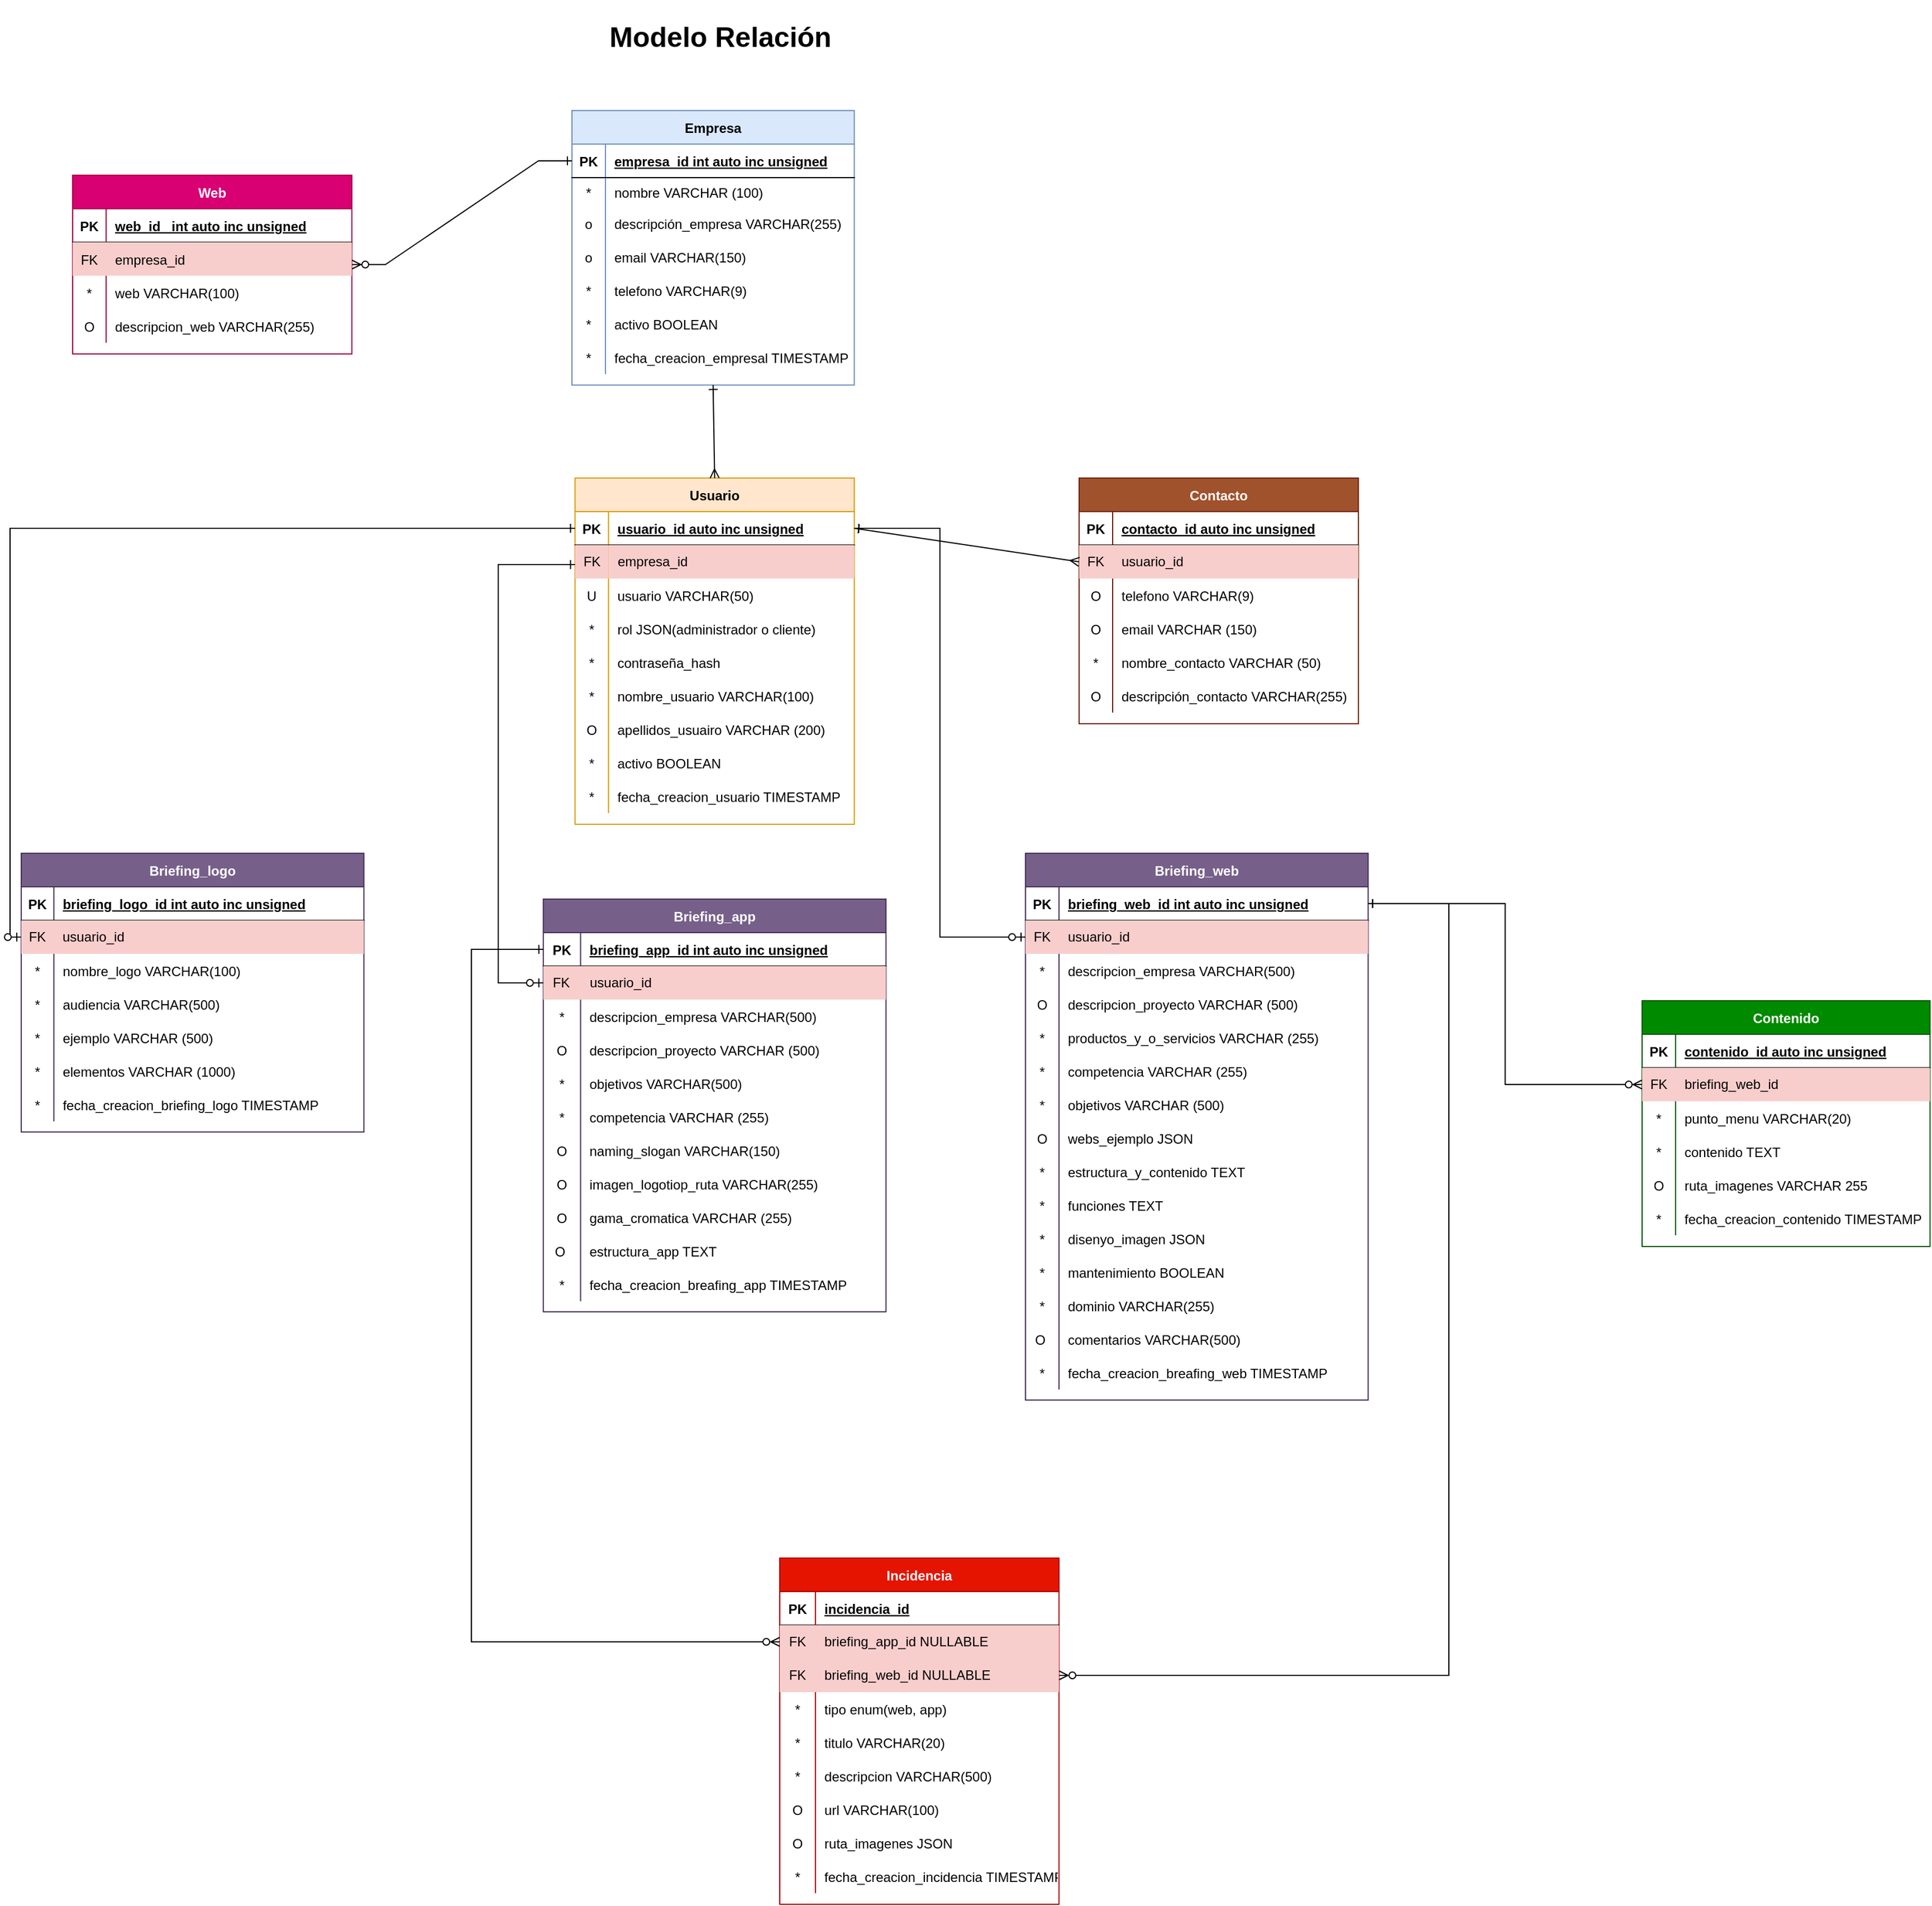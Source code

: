 <mxfile version="22.1.11" type="github">
  <diagram id="R2lEEEUBdFMjLlhIrx00" name="Page-1">
    <mxGraphModel dx="1834" dy="827" grid="0" gridSize="10" guides="1" tooltips="1" connect="1" arrows="1" fold="1" page="0" pageScale="1" pageWidth="850" pageHeight="1100" math="0" shadow="0" extFonts="Permanent Marker^https://fonts.googleapis.com/css?family=Permanent+Marker">
      <root>
        <mxCell id="0" />
        <mxCell id="1" parent="0" />
        <mxCell id="C-vyLk0tnHw3VtMMgP7b-2" value="Usuario" style="shape=table;startSize=30;container=1;collapsible=1;childLayout=tableLayout;fixedRows=1;rowLines=0;fontStyle=1;align=center;resizeLast=1;fillColor=#ffe6cc;strokeColor=#d79b00;" parent="1" vertex="1">
          <mxGeometry x="437.75" y="499" width="250" height="310" as="geometry" />
        </mxCell>
        <mxCell id="C-vyLk0tnHw3VtMMgP7b-3" value="" style="shape=partialRectangle;collapsible=0;dropTarget=0;pointerEvents=0;fillColor=none;points=[[0,0.5],[1,0.5]];portConstraint=eastwest;top=0;left=0;right=0;bottom=1;" parent="C-vyLk0tnHw3VtMMgP7b-2" vertex="1">
          <mxGeometry y="30" width="250" height="30" as="geometry" />
        </mxCell>
        <mxCell id="C-vyLk0tnHw3VtMMgP7b-4" value="PK" style="shape=partialRectangle;overflow=hidden;connectable=0;fillColor=none;top=0;left=0;bottom=0;right=0;fontStyle=1;" parent="C-vyLk0tnHw3VtMMgP7b-3" vertex="1">
          <mxGeometry width="30" height="30" as="geometry">
            <mxRectangle width="30" height="30" as="alternateBounds" />
          </mxGeometry>
        </mxCell>
        <mxCell id="C-vyLk0tnHw3VtMMgP7b-5" value="usuario_id auto inc unsigned" style="shape=partialRectangle;overflow=hidden;connectable=0;fillColor=none;top=0;left=0;bottom=0;right=0;align=left;spacingLeft=6;fontStyle=5;" parent="C-vyLk0tnHw3VtMMgP7b-3" vertex="1">
          <mxGeometry x="30" width="220" height="30" as="geometry">
            <mxRectangle width="220" height="30" as="alternateBounds" />
          </mxGeometry>
        </mxCell>
        <mxCell id="Bu5DhKh5VEppCecuc6ry-4" value="" style="shape=tableRow;horizontal=0;startSize=0;swimlaneHead=0;swimlaneBody=0;fillColor=none;collapsible=0;dropTarget=0;points=[[0,0.5],[1,0.5]];portConstraint=eastwest;top=0;left=0;right=0;bottom=0;" parent="C-vyLk0tnHw3VtMMgP7b-2" vertex="1">
          <mxGeometry y="60" width="250" height="30" as="geometry" />
        </mxCell>
        <mxCell id="Bu5DhKh5VEppCecuc6ry-5" value="FK" style="shape=partialRectangle;connectable=0;fillColor=#f8cecc;top=0;left=0;bottom=0;right=0;fontStyle=0;overflow=hidden;whiteSpace=wrap;html=1;strokeColor=#b85450;" parent="Bu5DhKh5VEppCecuc6ry-4" vertex="1">
          <mxGeometry width="30" height="30" as="geometry">
            <mxRectangle width="30" height="30" as="alternateBounds" />
          </mxGeometry>
        </mxCell>
        <mxCell id="Bu5DhKh5VEppCecuc6ry-6" value="empresa_id" style="shape=partialRectangle;connectable=0;fillColor=#f8cecc;top=0;left=0;bottom=0;right=0;align=left;spacingLeft=6;fontStyle=0;overflow=hidden;whiteSpace=wrap;html=1;strokeColor=#b85450;" parent="Bu5DhKh5VEppCecuc6ry-4" vertex="1">
          <mxGeometry x="30" width="220" height="30" as="geometry">
            <mxRectangle width="220" height="30" as="alternateBounds" />
          </mxGeometry>
        </mxCell>
        <mxCell id="C-vyLk0tnHw3VtMMgP7b-6" value="" style="shape=partialRectangle;collapsible=0;dropTarget=0;pointerEvents=0;fillColor=none;points=[[0,0.5],[1,0.5]];portConstraint=eastwest;top=0;left=0;right=0;bottom=0;" parent="C-vyLk0tnHw3VtMMgP7b-2" vertex="1">
          <mxGeometry y="90" width="250" height="30" as="geometry" />
        </mxCell>
        <mxCell id="C-vyLk0tnHw3VtMMgP7b-7" value="U" style="shape=partialRectangle;overflow=hidden;connectable=0;fillColor=none;top=0;left=0;bottom=0;right=0;" parent="C-vyLk0tnHw3VtMMgP7b-6" vertex="1">
          <mxGeometry width="30" height="30" as="geometry">
            <mxRectangle width="30" height="30" as="alternateBounds" />
          </mxGeometry>
        </mxCell>
        <mxCell id="C-vyLk0tnHw3VtMMgP7b-8" value="usuario VARCHAR(50)" style="shape=partialRectangle;overflow=hidden;connectable=0;fillColor=none;top=0;left=0;bottom=0;right=0;align=left;spacingLeft=6;" parent="C-vyLk0tnHw3VtMMgP7b-6" vertex="1">
          <mxGeometry x="30" width="220" height="30" as="geometry">
            <mxRectangle width="220" height="30" as="alternateBounds" />
          </mxGeometry>
        </mxCell>
        <mxCell id="84_0tGTxRUwSDMbbLnOq-57" value="" style="shape=tableRow;horizontal=0;startSize=0;swimlaneHead=0;swimlaneBody=0;fillColor=none;collapsible=0;dropTarget=0;points=[[0,0.5],[1,0.5]];portConstraint=eastwest;top=0;left=0;right=0;bottom=0;" parent="C-vyLk0tnHw3VtMMgP7b-2" vertex="1">
          <mxGeometry y="120" width="250" height="30" as="geometry" />
        </mxCell>
        <mxCell id="84_0tGTxRUwSDMbbLnOq-58" value="*" style="shape=partialRectangle;connectable=0;fillColor=none;top=0;left=0;bottom=0;right=0;editable=1;overflow=hidden;" parent="84_0tGTxRUwSDMbbLnOq-57" vertex="1">
          <mxGeometry width="30" height="30" as="geometry">
            <mxRectangle width="30" height="30" as="alternateBounds" />
          </mxGeometry>
        </mxCell>
        <mxCell id="84_0tGTxRUwSDMbbLnOq-59" value="rol JSON(administrador o cliente)" style="shape=partialRectangle;connectable=0;fillColor=none;top=0;left=0;bottom=0;right=0;align=left;spacingLeft=6;overflow=hidden;" parent="84_0tGTxRUwSDMbbLnOq-57" vertex="1">
          <mxGeometry x="30" width="220" height="30" as="geometry">
            <mxRectangle width="220" height="30" as="alternateBounds" />
          </mxGeometry>
        </mxCell>
        <mxCell id="84_0tGTxRUwSDMbbLnOq-60" value="" style="shape=tableRow;horizontal=0;startSize=0;swimlaneHead=0;swimlaneBody=0;fillColor=none;collapsible=0;dropTarget=0;points=[[0,0.5],[1,0.5]];portConstraint=eastwest;top=0;left=0;right=0;bottom=0;" parent="C-vyLk0tnHw3VtMMgP7b-2" vertex="1">
          <mxGeometry y="150" width="250" height="30" as="geometry" />
        </mxCell>
        <mxCell id="84_0tGTxRUwSDMbbLnOq-61" value="*" style="shape=partialRectangle;connectable=0;fillColor=none;top=0;left=0;bottom=0;right=0;editable=1;overflow=hidden;" parent="84_0tGTxRUwSDMbbLnOq-60" vertex="1">
          <mxGeometry width="30" height="30" as="geometry">
            <mxRectangle width="30" height="30" as="alternateBounds" />
          </mxGeometry>
        </mxCell>
        <mxCell id="84_0tGTxRUwSDMbbLnOq-62" value="contraseña_hash" style="shape=partialRectangle;connectable=0;fillColor=none;top=0;left=0;bottom=0;right=0;align=left;spacingLeft=6;overflow=hidden;" parent="84_0tGTxRUwSDMbbLnOq-60" vertex="1">
          <mxGeometry x="30" width="220" height="30" as="geometry">
            <mxRectangle width="220" height="30" as="alternateBounds" />
          </mxGeometry>
        </mxCell>
        <mxCell id="84_0tGTxRUwSDMbbLnOq-72" value="" style="shape=tableRow;horizontal=0;startSize=0;swimlaneHead=0;swimlaneBody=0;fillColor=none;collapsible=0;dropTarget=0;points=[[0,0.5],[1,0.5]];portConstraint=eastwest;top=0;left=0;right=0;bottom=0;" parent="C-vyLk0tnHw3VtMMgP7b-2" vertex="1">
          <mxGeometry y="180" width="250" height="30" as="geometry" />
        </mxCell>
        <mxCell id="84_0tGTxRUwSDMbbLnOq-73" value="*" style="shape=partialRectangle;connectable=0;fillColor=none;top=0;left=0;bottom=0;right=0;editable=1;overflow=hidden;" parent="84_0tGTxRUwSDMbbLnOq-72" vertex="1">
          <mxGeometry width="30" height="30" as="geometry">
            <mxRectangle width="30" height="30" as="alternateBounds" />
          </mxGeometry>
        </mxCell>
        <mxCell id="84_0tGTxRUwSDMbbLnOq-74" value="nombre_usuario VARCHAR(100)" style="shape=partialRectangle;connectable=0;fillColor=none;top=0;left=0;bottom=0;right=0;align=left;spacingLeft=6;overflow=hidden;" parent="84_0tGTxRUwSDMbbLnOq-72" vertex="1">
          <mxGeometry x="30" width="220" height="30" as="geometry">
            <mxRectangle width="220" height="30" as="alternateBounds" />
          </mxGeometry>
        </mxCell>
        <mxCell id="C-vyLk0tnHw3VtMMgP7b-9" value="" style="shape=partialRectangle;collapsible=0;dropTarget=0;pointerEvents=0;fillColor=none;points=[[0,0.5],[1,0.5]];portConstraint=eastwest;top=0;left=0;right=0;bottom=0;" parent="C-vyLk0tnHw3VtMMgP7b-2" vertex="1">
          <mxGeometry y="210" width="250" height="30" as="geometry" />
        </mxCell>
        <mxCell id="C-vyLk0tnHw3VtMMgP7b-10" value="O" style="shape=partialRectangle;overflow=hidden;connectable=0;fillColor=none;top=0;left=0;bottom=0;right=0;" parent="C-vyLk0tnHw3VtMMgP7b-9" vertex="1">
          <mxGeometry width="30" height="30" as="geometry">
            <mxRectangle width="30" height="30" as="alternateBounds" />
          </mxGeometry>
        </mxCell>
        <mxCell id="C-vyLk0tnHw3VtMMgP7b-11" value="apellidos_usuairo VARCHAR (200)" style="shape=partialRectangle;overflow=hidden;connectable=0;fillColor=none;top=0;left=0;bottom=0;right=0;align=left;spacingLeft=6;" parent="C-vyLk0tnHw3VtMMgP7b-9" vertex="1">
          <mxGeometry x="30" width="220" height="30" as="geometry">
            <mxRectangle width="220" height="30" as="alternateBounds" />
          </mxGeometry>
        </mxCell>
        <mxCell id="84_0tGTxRUwSDMbbLnOq-69" value="" style="shape=tableRow;horizontal=0;startSize=0;swimlaneHead=0;swimlaneBody=0;fillColor=none;collapsible=0;dropTarget=0;points=[[0,0.5],[1,0.5]];portConstraint=eastwest;top=0;left=0;right=0;bottom=0;" parent="C-vyLk0tnHw3VtMMgP7b-2" vertex="1">
          <mxGeometry y="240" width="250" height="30" as="geometry" />
        </mxCell>
        <mxCell id="84_0tGTxRUwSDMbbLnOq-70" value="*" style="shape=partialRectangle;connectable=0;fillColor=none;top=0;left=0;bottom=0;right=0;editable=1;overflow=hidden;" parent="84_0tGTxRUwSDMbbLnOq-69" vertex="1">
          <mxGeometry width="30" height="30" as="geometry">
            <mxRectangle width="30" height="30" as="alternateBounds" />
          </mxGeometry>
        </mxCell>
        <mxCell id="84_0tGTxRUwSDMbbLnOq-71" value="activo BOOLEAN" style="shape=partialRectangle;connectable=0;fillColor=none;top=0;left=0;bottom=0;right=0;align=left;spacingLeft=6;overflow=hidden;" parent="84_0tGTxRUwSDMbbLnOq-69" vertex="1">
          <mxGeometry x="30" width="220" height="30" as="geometry">
            <mxRectangle width="220" height="30" as="alternateBounds" />
          </mxGeometry>
        </mxCell>
        <mxCell id="84_0tGTxRUwSDMbbLnOq-129" value="" style="shape=tableRow;horizontal=0;startSize=0;swimlaneHead=0;swimlaneBody=0;fillColor=none;collapsible=0;dropTarget=0;points=[[0,0.5],[1,0.5]];portConstraint=eastwest;top=0;left=0;right=0;bottom=0;" parent="C-vyLk0tnHw3VtMMgP7b-2" vertex="1">
          <mxGeometry y="270" width="250" height="30" as="geometry" />
        </mxCell>
        <mxCell id="84_0tGTxRUwSDMbbLnOq-130" value="*" style="shape=partialRectangle;connectable=0;fillColor=none;top=0;left=0;bottom=0;right=0;editable=1;overflow=hidden;" parent="84_0tGTxRUwSDMbbLnOq-129" vertex="1">
          <mxGeometry width="30" height="30" as="geometry">
            <mxRectangle width="30" height="30" as="alternateBounds" />
          </mxGeometry>
        </mxCell>
        <mxCell id="84_0tGTxRUwSDMbbLnOq-131" value="fecha_creacion_usuario TIMESTAMP" style="shape=partialRectangle;connectable=0;fillColor=none;top=0;left=0;bottom=0;right=0;align=left;spacingLeft=6;overflow=hidden;" parent="84_0tGTxRUwSDMbbLnOq-129" vertex="1">
          <mxGeometry x="30" width="220" height="30" as="geometry">
            <mxRectangle width="220" height="30" as="alternateBounds" />
          </mxGeometry>
        </mxCell>
        <mxCell id="C-vyLk0tnHw3VtMMgP7b-13" value="Contacto" style="shape=table;startSize=30;container=1;collapsible=1;childLayout=tableLayout;fixedRows=1;rowLines=0;fontStyle=1;align=center;resizeLast=1;fillColor=#a0522d;fontColor=#ffffff;strokeColor=#6D1F00;" parent="1" vertex="1">
          <mxGeometry x="889" y="499" width="250" height="220" as="geometry" />
        </mxCell>
        <mxCell id="C-vyLk0tnHw3VtMMgP7b-14" value="" style="shape=partialRectangle;collapsible=0;dropTarget=0;pointerEvents=0;fillColor=none;points=[[0,0.5],[1,0.5]];portConstraint=eastwest;top=0;left=0;right=0;bottom=1;" parent="C-vyLk0tnHw3VtMMgP7b-13" vertex="1">
          <mxGeometry y="30" width="250" height="30" as="geometry" />
        </mxCell>
        <mxCell id="C-vyLk0tnHw3VtMMgP7b-15" value="PK" style="shape=partialRectangle;overflow=hidden;connectable=0;fillColor=none;top=0;left=0;bottom=0;right=0;fontStyle=1;" parent="C-vyLk0tnHw3VtMMgP7b-14" vertex="1">
          <mxGeometry width="30" height="30" as="geometry">
            <mxRectangle width="30" height="30" as="alternateBounds" />
          </mxGeometry>
        </mxCell>
        <mxCell id="C-vyLk0tnHw3VtMMgP7b-16" value="contacto_id auto inc unsigned" style="shape=partialRectangle;overflow=hidden;connectable=0;fillColor=none;top=0;left=0;bottom=0;right=0;align=left;spacingLeft=6;fontStyle=5;" parent="C-vyLk0tnHw3VtMMgP7b-14" vertex="1">
          <mxGeometry x="30" width="220" height="30" as="geometry">
            <mxRectangle width="220" height="30" as="alternateBounds" />
          </mxGeometry>
        </mxCell>
        <mxCell id="Bu5DhKh5VEppCecuc6ry-7" value="" style="shape=tableRow;horizontal=0;startSize=0;swimlaneHead=0;swimlaneBody=0;fillColor=#f8cecc;collapsible=0;dropTarget=0;points=[[0,0.5],[1,0.5]];portConstraint=eastwest;top=0;left=0;right=0;bottom=0;strokeColor=#b85450;" parent="C-vyLk0tnHw3VtMMgP7b-13" vertex="1">
          <mxGeometry y="60" width="250" height="30" as="geometry" />
        </mxCell>
        <mxCell id="Bu5DhKh5VEppCecuc6ry-8" value="FK" style="shape=partialRectangle;connectable=0;fillColor=none;top=0;left=0;bottom=0;right=0;fontStyle=0;overflow=hidden;whiteSpace=wrap;html=1;" parent="Bu5DhKh5VEppCecuc6ry-7" vertex="1">
          <mxGeometry width="30" height="30" as="geometry">
            <mxRectangle width="30" height="30" as="alternateBounds" />
          </mxGeometry>
        </mxCell>
        <mxCell id="Bu5DhKh5VEppCecuc6ry-9" value="usuario_id" style="shape=partialRectangle;connectable=0;fillColor=none;top=0;left=0;bottom=0;right=0;align=left;spacingLeft=6;fontStyle=0;overflow=hidden;whiteSpace=wrap;html=1;" parent="Bu5DhKh5VEppCecuc6ry-7" vertex="1">
          <mxGeometry x="30" width="220" height="30" as="geometry">
            <mxRectangle width="220" height="30" as="alternateBounds" />
          </mxGeometry>
        </mxCell>
        <mxCell id="C-vyLk0tnHw3VtMMgP7b-17" value="" style="shape=partialRectangle;collapsible=0;dropTarget=0;pointerEvents=0;fillColor=none;points=[[0,0.5],[1,0.5]];portConstraint=eastwest;top=0;left=0;right=0;bottom=0;" parent="C-vyLk0tnHw3VtMMgP7b-13" vertex="1">
          <mxGeometry y="90" width="250" height="30" as="geometry" />
        </mxCell>
        <mxCell id="C-vyLk0tnHw3VtMMgP7b-18" value="O" style="shape=partialRectangle;overflow=hidden;connectable=0;fillColor=none;top=0;left=0;bottom=0;right=0;" parent="C-vyLk0tnHw3VtMMgP7b-17" vertex="1">
          <mxGeometry width="30" height="30" as="geometry">
            <mxRectangle width="30" height="30" as="alternateBounds" />
          </mxGeometry>
        </mxCell>
        <mxCell id="C-vyLk0tnHw3VtMMgP7b-19" value="telefono VARCHAR(9)" style="shape=partialRectangle;overflow=hidden;connectable=0;fillColor=none;top=0;left=0;bottom=0;right=0;align=left;spacingLeft=6;" parent="C-vyLk0tnHw3VtMMgP7b-17" vertex="1">
          <mxGeometry x="30" width="220" height="30" as="geometry">
            <mxRectangle width="220" height="30" as="alternateBounds" />
          </mxGeometry>
        </mxCell>
        <mxCell id="C-vyLk0tnHw3VtMMgP7b-20" value="" style="shape=partialRectangle;collapsible=0;dropTarget=0;pointerEvents=0;fillColor=none;points=[[0,0.5],[1,0.5]];portConstraint=eastwest;top=0;left=0;right=0;bottom=0;" parent="C-vyLk0tnHw3VtMMgP7b-13" vertex="1">
          <mxGeometry y="120" width="250" height="30" as="geometry" />
        </mxCell>
        <mxCell id="C-vyLk0tnHw3VtMMgP7b-21" value="O" style="shape=partialRectangle;overflow=hidden;connectable=0;fillColor=none;top=0;left=0;bottom=0;right=0;" parent="C-vyLk0tnHw3VtMMgP7b-20" vertex="1">
          <mxGeometry width="30" height="30" as="geometry">
            <mxRectangle width="30" height="30" as="alternateBounds" />
          </mxGeometry>
        </mxCell>
        <mxCell id="C-vyLk0tnHw3VtMMgP7b-22" value="email VARCHAR (150)" style="shape=partialRectangle;overflow=hidden;connectable=0;fillColor=none;top=0;left=0;bottom=0;right=0;align=left;spacingLeft=6;" parent="C-vyLk0tnHw3VtMMgP7b-20" vertex="1">
          <mxGeometry x="30" width="220" height="30" as="geometry">
            <mxRectangle width="220" height="30" as="alternateBounds" />
          </mxGeometry>
        </mxCell>
        <mxCell id="84_0tGTxRUwSDMbbLnOq-78" value="" style="shape=tableRow;horizontal=0;startSize=0;swimlaneHead=0;swimlaneBody=0;fillColor=none;collapsible=0;dropTarget=0;points=[[0,0.5],[1,0.5]];portConstraint=eastwest;top=0;left=0;right=0;bottom=0;" parent="C-vyLk0tnHw3VtMMgP7b-13" vertex="1">
          <mxGeometry y="150" width="250" height="30" as="geometry" />
        </mxCell>
        <mxCell id="84_0tGTxRUwSDMbbLnOq-79" value="*" style="shape=partialRectangle;connectable=0;fillColor=none;top=0;left=0;bottom=0;right=0;editable=1;overflow=hidden;" parent="84_0tGTxRUwSDMbbLnOq-78" vertex="1">
          <mxGeometry width="30" height="30" as="geometry">
            <mxRectangle width="30" height="30" as="alternateBounds" />
          </mxGeometry>
        </mxCell>
        <mxCell id="84_0tGTxRUwSDMbbLnOq-80" value="nombre_contacto VARCHAR (50)" style="shape=partialRectangle;connectable=0;fillColor=none;top=0;left=0;bottom=0;right=0;align=left;spacingLeft=6;overflow=hidden;" parent="84_0tGTxRUwSDMbbLnOq-78" vertex="1">
          <mxGeometry x="30" width="220" height="30" as="geometry">
            <mxRectangle width="220" height="30" as="alternateBounds" />
          </mxGeometry>
        </mxCell>
        <mxCell id="84_0tGTxRUwSDMbbLnOq-75" value="" style="shape=tableRow;horizontal=0;startSize=0;swimlaneHead=0;swimlaneBody=0;fillColor=none;collapsible=0;dropTarget=0;points=[[0,0.5],[1,0.5]];portConstraint=eastwest;top=0;left=0;right=0;bottom=0;" parent="C-vyLk0tnHw3VtMMgP7b-13" vertex="1">
          <mxGeometry y="180" width="250" height="30" as="geometry" />
        </mxCell>
        <mxCell id="84_0tGTxRUwSDMbbLnOq-76" value="O" style="shape=partialRectangle;connectable=0;fillColor=none;top=0;left=0;bottom=0;right=0;editable=1;overflow=hidden;" parent="84_0tGTxRUwSDMbbLnOq-75" vertex="1">
          <mxGeometry width="30" height="30" as="geometry">
            <mxRectangle width="30" height="30" as="alternateBounds" />
          </mxGeometry>
        </mxCell>
        <mxCell id="84_0tGTxRUwSDMbbLnOq-77" value="descripción_contacto VARCHAR(255)" style="shape=partialRectangle;connectable=0;fillColor=none;top=0;left=0;bottom=0;right=0;align=left;spacingLeft=6;overflow=hidden;" parent="84_0tGTxRUwSDMbbLnOq-75" vertex="1">
          <mxGeometry x="30" width="220" height="30" as="geometry">
            <mxRectangle width="220" height="30" as="alternateBounds" />
          </mxGeometry>
        </mxCell>
        <mxCell id="C-vyLk0tnHw3VtMMgP7b-23" value="Empresa" style="shape=table;startSize=30;container=1;collapsible=1;childLayout=tableLayout;fixedRows=1;rowLines=0;fontStyle=1;align=center;resizeLast=1;fillColor=#dae8fc;strokeColor=#6c8ebf;" parent="1" vertex="1">
          <mxGeometry x="435" y="170" width="252.75" height="245.75" as="geometry" />
        </mxCell>
        <mxCell id="C-vyLk0tnHw3VtMMgP7b-24" value="" style="shape=partialRectangle;collapsible=0;dropTarget=0;pointerEvents=0;fillColor=none;points=[[0,0.5],[1,0.5]];portConstraint=eastwest;top=0;left=0;right=0;bottom=1;" parent="C-vyLk0tnHw3VtMMgP7b-23" vertex="1">
          <mxGeometry y="30" width="252.75" height="30" as="geometry" />
        </mxCell>
        <mxCell id="C-vyLk0tnHw3VtMMgP7b-25" value="PK" style="shape=partialRectangle;overflow=hidden;connectable=0;fillColor=none;top=0;left=0;bottom=0;right=0;fontStyle=1;" parent="C-vyLk0tnHw3VtMMgP7b-24" vertex="1">
          <mxGeometry width="30" height="30" as="geometry">
            <mxRectangle width="30" height="30" as="alternateBounds" />
          </mxGeometry>
        </mxCell>
        <mxCell id="C-vyLk0tnHw3VtMMgP7b-26" value="empresa_id int auto inc unsigned" style="shape=partialRectangle;overflow=hidden;connectable=0;fillColor=none;top=0;left=0;bottom=0;right=0;align=left;spacingLeft=6;fontStyle=5;" parent="C-vyLk0tnHw3VtMMgP7b-24" vertex="1">
          <mxGeometry x="30" width="222.75" height="30" as="geometry">
            <mxRectangle width="222.75" height="30" as="alternateBounds" />
          </mxGeometry>
        </mxCell>
        <mxCell id="C-vyLk0tnHw3VtMMgP7b-27" value="" style="shape=partialRectangle;collapsible=0;dropTarget=0;pointerEvents=0;fillColor=none;points=[[0,0.5],[1,0.5]];portConstraint=eastwest;top=0;left=0;right=0;bottom=0;" parent="C-vyLk0tnHw3VtMMgP7b-23" vertex="1">
          <mxGeometry y="60" width="252.75" height="26" as="geometry" />
        </mxCell>
        <mxCell id="C-vyLk0tnHw3VtMMgP7b-28" value="*" style="shape=partialRectangle;overflow=hidden;connectable=0;fillColor=none;top=0;left=0;bottom=0;right=0;" parent="C-vyLk0tnHw3VtMMgP7b-27" vertex="1">
          <mxGeometry width="30" height="26" as="geometry">
            <mxRectangle width="30" height="26" as="alternateBounds" />
          </mxGeometry>
        </mxCell>
        <mxCell id="C-vyLk0tnHw3VtMMgP7b-29" value="nombre VARCHAR (100)" style="shape=partialRectangle;overflow=hidden;connectable=0;fillColor=none;top=0;left=0;bottom=0;right=0;align=left;spacingLeft=6;" parent="C-vyLk0tnHw3VtMMgP7b-27" vertex="1">
          <mxGeometry x="30" width="222.75" height="26" as="geometry">
            <mxRectangle width="222.75" height="26" as="alternateBounds" />
          </mxGeometry>
        </mxCell>
        <mxCell id="84_0tGTxRUwSDMbbLnOq-45" value="" style="shape=tableRow;horizontal=0;startSize=0;swimlaneHead=0;swimlaneBody=0;fillColor=none;collapsible=0;dropTarget=0;points=[[0,0.5],[1,0.5]];portConstraint=eastwest;top=0;left=0;right=0;bottom=0;" parent="C-vyLk0tnHw3VtMMgP7b-23" vertex="1">
          <mxGeometry y="86" width="252.75" height="30" as="geometry" />
        </mxCell>
        <mxCell id="84_0tGTxRUwSDMbbLnOq-46" value="o" style="shape=partialRectangle;connectable=0;fillColor=none;top=0;left=0;bottom=0;right=0;editable=1;overflow=hidden;" parent="84_0tGTxRUwSDMbbLnOq-45" vertex="1">
          <mxGeometry width="30" height="30" as="geometry">
            <mxRectangle width="30" height="30" as="alternateBounds" />
          </mxGeometry>
        </mxCell>
        <mxCell id="84_0tGTxRUwSDMbbLnOq-47" value="descripción_empresa VARCHAR(255)" style="shape=partialRectangle;connectable=0;fillColor=none;top=0;left=0;bottom=0;right=0;align=left;spacingLeft=6;overflow=hidden;" parent="84_0tGTxRUwSDMbbLnOq-45" vertex="1">
          <mxGeometry x="30" width="222.75" height="30" as="geometry">
            <mxRectangle width="222.75" height="30" as="alternateBounds" />
          </mxGeometry>
        </mxCell>
        <mxCell id="84_0tGTxRUwSDMbbLnOq-48" value="" style="shape=tableRow;horizontal=0;startSize=0;swimlaneHead=0;swimlaneBody=0;fillColor=none;collapsible=0;dropTarget=0;points=[[0,0.5],[1,0.5]];portConstraint=eastwest;top=0;left=0;right=0;bottom=0;" parent="C-vyLk0tnHw3VtMMgP7b-23" vertex="1">
          <mxGeometry y="116" width="252.75" height="30" as="geometry" />
        </mxCell>
        <mxCell id="84_0tGTxRUwSDMbbLnOq-49" value="o" style="shape=partialRectangle;connectable=0;fillColor=none;top=0;left=0;bottom=0;right=0;editable=1;overflow=hidden;" parent="84_0tGTxRUwSDMbbLnOq-48" vertex="1">
          <mxGeometry width="30" height="30" as="geometry">
            <mxRectangle width="30" height="30" as="alternateBounds" />
          </mxGeometry>
        </mxCell>
        <mxCell id="84_0tGTxRUwSDMbbLnOq-50" value="email VARCHAR(150)" style="shape=partialRectangle;connectable=0;fillColor=none;top=0;left=0;bottom=0;right=0;align=left;spacingLeft=6;overflow=hidden;" parent="84_0tGTxRUwSDMbbLnOq-48" vertex="1">
          <mxGeometry x="30" width="222.75" height="30" as="geometry">
            <mxRectangle width="222.75" height="30" as="alternateBounds" />
          </mxGeometry>
        </mxCell>
        <mxCell id="84_0tGTxRUwSDMbbLnOq-51" value="" style="shape=tableRow;horizontal=0;startSize=0;swimlaneHead=0;swimlaneBody=0;fillColor=none;collapsible=0;dropTarget=0;points=[[0,0.5],[1,0.5]];portConstraint=eastwest;top=0;left=0;right=0;bottom=0;" parent="C-vyLk0tnHw3VtMMgP7b-23" vertex="1">
          <mxGeometry y="146" width="252.75" height="30" as="geometry" />
        </mxCell>
        <mxCell id="84_0tGTxRUwSDMbbLnOq-52" value="*" style="shape=partialRectangle;connectable=0;fillColor=none;top=0;left=0;bottom=0;right=0;editable=1;overflow=hidden;" parent="84_0tGTxRUwSDMbbLnOq-51" vertex="1">
          <mxGeometry width="30" height="30" as="geometry">
            <mxRectangle width="30" height="30" as="alternateBounds" />
          </mxGeometry>
        </mxCell>
        <mxCell id="84_0tGTxRUwSDMbbLnOq-53" value="telefono VARCHAR(9)" style="shape=partialRectangle;connectable=0;fillColor=none;top=0;left=0;bottom=0;right=0;align=left;spacingLeft=6;overflow=hidden;" parent="84_0tGTxRUwSDMbbLnOq-51" vertex="1">
          <mxGeometry x="30" width="222.75" height="30" as="geometry">
            <mxRectangle width="222.75" height="30" as="alternateBounds" />
          </mxGeometry>
        </mxCell>
        <mxCell id="84_0tGTxRUwSDMbbLnOq-54" value="" style="shape=tableRow;horizontal=0;startSize=0;swimlaneHead=0;swimlaneBody=0;fillColor=none;collapsible=0;dropTarget=0;points=[[0,0.5],[1,0.5]];portConstraint=eastwest;top=0;left=0;right=0;bottom=0;" parent="C-vyLk0tnHw3VtMMgP7b-23" vertex="1">
          <mxGeometry y="176" width="252.75" height="30" as="geometry" />
        </mxCell>
        <mxCell id="84_0tGTxRUwSDMbbLnOq-55" value="*" style="shape=partialRectangle;connectable=0;fillColor=none;top=0;left=0;bottom=0;right=0;editable=1;overflow=hidden;" parent="84_0tGTxRUwSDMbbLnOq-54" vertex="1">
          <mxGeometry width="30" height="30" as="geometry">
            <mxRectangle width="30" height="30" as="alternateBounds" />
          </mxGeometry>
        </mxCell>
        <mxCell id="84_0tGTxRUwSDMbbLnOq-56" value="activo BOOLEAN" style="shape=partialRectangle;connectable=0;fillColor=none;top=0;left=0;bottom=0;right=0;align=left;spacingLeft=6;overflow=hidden;" parent="84_0tGTxRUwSDMbbLnOq-54" vertex="1">
          <mxGeometry x="30" width="222.75" height="30" as="geometry">
            <mxRectangle width="222.75" height="30" as="alternateBounds" />
          </mxGeometry>
        </mxCell>
        <mxCell id="84_0tGTxRUwSDMbbLnOq-126" value="" style="shape=tableRow;horizontal=0;startSize=0;swimlaneHead=0;swimlaneBody=0;fillColor=none;collapsible=0;dropTarget=0;points=[[0,0.5],[1,0.5]];portConstraint=eastwest;top=0;left=0;right=0;bottom=0;" parent="C-vyLk0tnHw3VtMMgP7b-23" vertex="1">
          <mxGeometry y="206" width="252.75" height="30" as="geometry" />
        </mxCell>
        <mxCell id="84_0tGTxRUwSDMbbLnOq-127" value="*" style="shape=partialRectangle;connectable=0;fillColor=none;top=0;left=0;bottom=0;right=0;editable=1;overflow=hidden;" parent="84_0tGTxRUwSDMbbLnOq-126" vertex="1">
          <mxGeometry width="30" height="30" as="geometry">
            <mxRectangle width="30" height="30" as="alternateBounds" />
          </mxGeometry>
        </mxCell>
        <mxCell id="84_0tGTxRUwSDMbbLnOq-128" value="fecha_creacion_empresal TIMESTAMP" style="shape=partialRectangle;connectable=0;fillColor=none;top=0;left=0;bottom=0;right=0;align=left;spacingLeft=6;overflow=hidden;" parent="84_0tGTxRUwSDMbbLnOq-126" vertex="1">
          <mxGeometry x="30" width="222.75" height="30" as="geometry">
            <mxRectangle width="222.75" height="30" as="alternateBounds" />
          </mxGeometry>
        </mxCell>
        <mxCell id="84_0tGTxRUwSDMbbLnOq-1" value="&lt;h1 style=&quot;font-size: 25px;&quot;&gt;Modelo Relación&lt;/h1&gt;" style="text;html=1;strokeColor=none;fillColor=none;align=center;verticalAlign=middle;whiteSpace=wrap;rounded=0;" parent="1" vertex="1">
          <mxGeometry x="463" y="88" width="209.63" height="30" as="geometry" />
        </mxCell>
        <mxCell id="84_0tGTxRUwSDMbbLnOq-2" value="Briefing_web" style="shape=table;startSize=30;container=1;collapsible=1;childLayout=tableLayout;fixedRows=1;rowLines=0;fontStyle=1;align=center;resizeLast=1;fillColor=#76608a;fontColor=#ffffff;strokeColor=#432D57;" parent="1" vertex="1">
          <mxGeometry x="841" y="835" width="306.75" height="489.5" as="geometry" />
        </mxCell>
        <mxCell id="84_0tGTxRUwSDMbbLnOq-3" value="" style="shape=partialRectangle;collapsible=0;dropTarget=0;pointerEvents=0;fillColor=none;points=[[0,0.5],[1,0.5]];portConstraint=eastwest;top=0;left=0;right=0;bottom=1;" parent="84_0tGTxRUwSDMbbLnOq-2" vertex="1">
          <mxGeometry y="30" width="306.75" height="30" as="geometry" />
        </mxCell>
        <mxCell id="84_0tGTxRUwSDMbbLnOq-4" value="PK" style="shape=partialRectangle;overflow=hidden;connectable=0;fillColor=none;top=0;left=0;bottom=0;right=0;fontStyle=1;" parent="84_0tGTxRUwSDMbbLnOq-3" vertex="1">
          <mxGeometry width="30" height="30" as="geometry">
            <mxRectangle width="30" height="30" as="alternateBounds" />
          </mxGeometry>
        </mxCell>
        <mxCell id="84_0tGTxRUwSDMbbLnOq-5" value="briefing_web_id int auto inc unsigned" style="shape=partialRectangle;overflow=hidden;connectable=0;fillColor=none;top=0;left=0;bottom=0;right=0;align=left;spacingLeft=6;fontStyle=5;" parent="84_0tGTxRUwSDMbbLnOq-3" vertex="1">
          <mxGeometry x="30" width="276.75" height="30" as="geometry">
            <mxRectangle width="276.75" height="30" as="alternateBounds" />
          </mxGeometry>
        </mxCell>
        <mxCell id="Bu5DhKh5VEppCecuc6ry-16" value="" style="shape=tableRow;horizontal=0;startSize=0;swimlaneHead=0;swimlaneBody=0;fillColor=#f8cecc;collapsible=0;dropTarget=0;points=[[0,0.5],[1,0.5]];portConstraint=eastwest;top=0;left=0;right=0;bottom=0;strokeColor=#b85450;" parent="84_0tGTxRUwSDMbbLnOq-2" vertex="1">
          <mxGeometry y="60" width="306.75" height="30" as="geometry" />
        </mxCell>
        <mxCell id="Bu5DhKh5VEppCecuc6ry-17" value="FK" style="shape=partialRectangle;connectable=0;fillColor=none;top=0;left=0;bottom=0;right=0;fontStyle=0;overflow=hidden;whiteSpace=wrap;html=1;" parent="Bu5DhKh5VEppCecuc6ry-16" vertex="1">
          <mxGeometry width="30" height="30" as="geometry">
            <mxRectangle width="30" height="30" as="alternateBounds" />
          </mxGeometry>
        </mxCell>
        <mxCell id="Bu5DhKh5VEppCecuc6ry-18" value="usuario_id" style="shape=partialRectangle;connectable=0;fillColor=none;top=0;left=0;bottom=0;right=0;align=left;spacingLeft=6;fontStyle=0;overflow=hidden;whiteSpace=wrap;html=1;" parent="Bu5DhKh5VEppCecuc6ry-16" vertex="1">
          <mxGeometry x="30" width="276.75" height="30" as="geometry">
            <mxRectangle width="276.75" height="30" as="alternateBounds" />
          </mxGeometry>
        </mxCell>
        <mxCell id="84_0tGTxRUwSDMbbLnOq-9" value="" style="shape=partialRectangle;collapsible=0;dropTarget=0;pointerEvents=0;fillColor=none;points=[[0,0.5],[1,0.5]];portConstraint=eastwest;top=0;left=0;right=0;bottom=0;" parent="84_0tGTxRUwSDMbbLnOq-2" vertex="1">
          <mxGeometry y="90" width="306.75" height="30" as="geometry" />
        </mxCell>
        <mxCell id="84_0tGTxRUwSDMbbLnOq-10" value="*" style="shape=partialRectangle;overflow=hidden;connectable=0;fillColor=none;top=0;left=0;bottom=0;right=0;" parent="84_0tGTxRUwSDMbbLnOq-9" vertex="1">
          <mxGeometry width="30" height="30" as="geometry">
            <mxRectangle width="30" height="30" as="alternateBounds" />
          </mxGeometry>
        </mxCell>
        <mxCell id="84_0tGTxRUwSDMbbLnOq-11" value="descripcion_empresa VARCHAR(500)" style="shape=partialRectangle;overflow=hidden;connectable=0;fillColor=none;top=0;left=0;bottom=0;right=0;align=left;spacingLeft=6;" parent="84_0tGTxRUwSDMbbLnOq-9" vertex="1">
          <mxGeometry x="30" width="276.75" height="30" as="geometry">
            <mxRectangle width="276.75" height="30" as="alternateBounds" />
          </mxGeometry>
        </mxCell>
        <mxCell id="84_0tGTxRUwSDMbbLnOq-84" value="" style="shape=tableRow;horizontal=0;startSize=0;swimlaneHead=0;swimlaneBody=0;fillColor=none;collapsible=0;dropTarget=0;points=[[0,0.5],[1,0.5]];portConstraint=eastwest;top=0;left=0;right=0;bottom=0;" parent="84_0tGTxRUwSDMbbLnOq-2" vertex="1">
          <mxGeometry y="120" width="306.75" height="30" as="geometry" />
        </mxCell>
        <mxCell id="84_0tGTxRUwSDMbbLnOq-85" value="O" style="shape=partialRectangle;connectable=0;fillColor=none;top=0;left=0;bottom=0;right=0;editable=1;overflow=hidden;" parent="84_0tGTxRUwSDMbbLnOq-84" vertex="1">
          <mxGeometry width="30" height="30" as="geometry">
            <mxRectangle width="30" height="30" as="alternateBounds" />
          </mxGeometry>
        </mxCell>
        <mxCell id="84_0tGTxRUwSDMbbLnOq-86" value="descripcion_proyecto VARCHAR (500)" style="shape=partialRectangle;connectable=0;fillColor=none;top=0;left=0;bottom=0;right=0;align=left;spacingLeft=6;overflow=hidden;" parent="84_0tGTxRUwSDMbbLnOq-84" vertex="1">
          <mxGeometry x="30" width="276.75" height="30" as="geometry">
            <mxRectangle width="276.75" height="30" as="alternateBounds" />
          </mxGeometry>
        </mxCell>
        <mxCell id="84_0tGTxRUwSDMbbLnOq-90" value="" style="shape=tableRow;horizontal=0;startSize=0;swimlaneHead=0;swimlaneBody=0;fillColor=none;collapsible=0;dropTarget=0;points=[[0,0.5],[1,0.5]];portConstraint=eastwest;top=0;left=0;right=0;bottom=0;" parent="84_0tGTxRUwSDMbbLnOq-2" vertex="1">
          <mxGeometry y="150" width="306.75" height="30" as="geometry" />
        </mxCell>
        <mxCell id="84_0tGTxRUwSDMbbLnOq-91" value="*" style="shape=partialRectangle;connectable=0;fillColor=none;top=0;left=0;bottom=0;right=0;editable=1;overflow=hidden;" parent="84_0tGTxRUwSDMbbLnOq-90" vertex="1">
          <mxGeometry width="30" height="30" as="geometry">
            <mxRectangle width="30" height="30" as="alternateBounds" />
          </mxGeometry>
        </mxCell>
        <mxCell id="84_0tGTxRUwSDMbbLnOq-92" value="productos_y_o_servicios VARCHAR (255)" style="shape=partialRectangle;connectable=0;fillColor=none;top=0;left=0;bottom=0;right=0;align=left;spacingLeft=6;overflow=hidden;" parent="84_0tGTxRUwSDMbbLnOq-90" vertex="1">
          <mxGeometry x="30" width="276.75" height="30" as="geometry">
            <mxRectangle width="276.75" height="30" as="alternateBounds" />
          </mxGeometry>
        </mxCell>
        <mxCell id="84_0tGTxRUwSDMbbLnOq-93" value="" style="shape=tableRow;horizontal=0;startSize=0;swimlaneHead=0;swimlaneBody=0;fillColor=none;collapsible=0;dropTarget=0;points=[[0,0.5],[1,0.5]];portConstraint=eastwest;top=0;left=0;right=0;bottom=0;" parent="84_0tGTxRUwSDMbbLnOq-2" vertex="1">
          <mxGeometry y="180" width="306.75" height="30" as="geometry" />
        </mxCell>
        <mxCell id="84_0tGTxRUwSDMbbLnOq-94" value="*" style="shape=partialRectangle;connectable=0;fillColor=none;top=0;left=0;bottom=0;right=0;editable=1;overflow=hidden;" parent="84_0tGTxRUwSDMbbLnOq-93" vertex="1">
          <mxGeometry width="30" height="30" as="geometry">
            <mxRectangle width="30" height="30" as="alternateBounds" />
          </mxGeometry>
        </mxCell>
        <mxCell id="84_0tGTxRUwSDMbbLnOq-95" value="competencia VARCHAR (255)" style="shape=partialRectangle;connectable=0;fillColor=none;top=0;left=0;bottom=0;right=0;align=left;spacingLeft=6;overflow=hidden;" parent="84_0tGTxRUwSDMbbLnOq-93" vertex="1">
          <mxGeometry x="30" width="276.75" height="30" as="geometry">
            <mxRectangle width="276.75" height="30" as="alternateBounds" />
          </mxGeometry>
        </mxCell>
        <mxCell id="84_0tGTxRUwSDMbbLnOq-99" value="" style="shape=tableRow;horizontal=0;startSize=0;swimlaneHead=0;swimlaneBody=0;fillColor=none;collapsible=0;dropTarget=0;points=[[0,0.5],[1,0.5]];portConstraint=eastwest;top=0;left=0;right=0;bottom=0;" parent="84_0tGTxRUwSDMbbLnOq-2" vertex="1">
          <mxGeometry y="210" width="306.75" height="30" as="geometry" />
        </mxCell>
        <mxCell id="84_0tGTxRUwSDMbbLnOq-100" value="*" style="shape=partialRectangle;connectable=0;fillColor=none;top=0;left=0;bottom=0;right=0;editable=1;overflow=hidden;" parent="84_0tGTxRUwSDMbbLnOq-99" vertex="1">
          <mxGeometry width="30" height="30" as="geometry">
            <mxRectangle width="30" height="30" as="alternateBounds" />
          </mxGeometry>
        </mxCell>
        <mxCell id="84_0tGTxRUwSDMbbLnOq-101" value="objetivos VARCHAR (500)" style="shape=partialRectangle;connectable=0;fillColor=none;top=0;left=0;bottom=0;right=0;align=left;spacingLeft=6;overflow=hidden;" parent="84_0tGTxRUwSDMbbLnOq-99" vertex="1">
          <mxGeometry x="30" width="276.75" height="30" as="geometry">
            <mxRectangle width="276.75" height="30" as="alternateBounds" />
          </mxGeometry>
        </mxCell>
        <mxCell id="84_0tGTxRUwSDMbbLnOq-111" value="" style="shape=tableRow;horizontal=0;startSize=0;swimlaneHead=0;swimlaneBody=0;fillColor=none;collapsible=0;dropTarget=0;points=[[0,0.5],[1,0.5]];portConstraint=eastwest;top=0;left=0;right=0;bottom=0;" parent="84_0tGTxRUwSDMbbLnOq-2" vertex="1">
          <mxGeometry y="240" width="306.75" height="30" as="geometry" />
        </mxCell>
        <mxCell id="84_0tGTxRUwSDMbbLnOq-112" value="O" style="shape=partialRectangle;connectable=0;fillColor=none;top=0;left=0;bottom=0;right=0;editable=1;overflow=hidden;" parent="84_0tGTxRUwSDMbbLnOq-111" vertex="1">
          <mxGeometry width="30" height="30" as="geometry">
            <mxRectangle width="30" height="30" as="alternateBounds" />
          </mxGeometry>
        </mxCell>
        <mxCell id="84_0tGTxRUwSDMbbLnOq-113" value="webs_ejemplo JSON" style="shape=partialRectangle;connectable=0;fillColor=none;top=0;left=0;bottom=0;right=0;align=left;spacingLeft=6;overflow=hidden;" parent="84_0tGTxRUwSDMbbLnOq-111" vertex="1">
          <mxGeometry x="30" width="276.75" height="30" as="geometry">
            <mxRectangle width="276.75" height="30" as="alternateBounds" />
          </mxGeometry>
        </mxCell>
        <mxCell id="84_0tGTxRUwSDMbbLnOq-108" value="" style="shape=tableRow;horizontal=0;startSize=0;swimlaneHead=0;swimlaneBody=0;fillColor=none;collapsible=0;dropTarget=0;points=[[0,0.5],[1,0.5]];portConstraint=eastwest;top=0;left=0;right=0;bottom=0;" parent="84_0tGTxRUwSDMbbLnOq-2" vertex="1">
          <mxGeometry y="270" width="306.75" height="30" as="geometry" />
        </mxCell>
        <mxCell id="84_0tGTxRUwSDMbbLnOq-109" value="*" style="shape=partialRectangle;connectable=0;fillColor=none;top=0;left=0;bottom=0;right=0;editable=1;overflow=hidden;" parent="84_0tGTxRUwSDMbbLnOq-108" vertex="1">
          <mxGeometry width="30" height="30" as="geometry">
            <mxRectangle width="30" height="30" as="alternateBounds" />
          </mxGeometry>
        </mxCell>
        <mxCell id="84_0tGTxRUwSDMbbLnOq-110" value="estructura_y_contenido TEXT" style="shape=partialRectangle;connectable=0;fillColor=none;top=0;left=0;bottom=0;right=0;align=left;spacingLeft=6;overflow=hidden;" parent="84_0tGTxRUwSDMbbLnOq-108" vertex="1">
          <mxGeometry x="30" width="276.75" height="30" as="geometry">
            <mxRectangle width="276.75" height="30" as="alternateBounds" />
          </mxGeometry>
        </mxCell>
        <mxCell id="84_0tGTxRUwSDMbbLnOq-102" value="" style="shape=tableRow;horizontal=0;startSize=0;swimlaneHead=0;swimlaneBody=0;fillColor=none;collapsible=0;dropTarget=0;points=[[0,0.5],[1,0.5]];portConstraint=eastwest;top=0;left=0;right=0;bottom=0;" parent="84_0tGTxRUwSDMbbLnOq-2" vertex="1">
          <mxGeometry y="300" width="306.75" height="30" as="geometry" />
        </mxCell>
        <mxCell id="84_0tGTxRUwSDMbbLnOq-103" value="*" style="shape=partialRectangle;connectable=0;fillColor=none;top=0;left=0;bottom=0;right=0;editable=1;overflow=hidden;" parent="84_0tGTxRUwSDMbbLnOq-102" vertex="1">
          <mxGeometry width="30" height="30" as="geometry">
            <mxRectangle width="30" height="30" as="alternateBounds" />
          </mxGeometry>
        </mxCell>
        <mxCell id="84_0tGTxRUwSDMbbLnOq-104" value="funciones TEXT" style="shape=partialRectangle;connectable=0;fillColor=none;top=0;left=0;bottom=0;right=0;align=left;spacingLeft=6;overflow=hidden;" parent="84_0tGTxRUwSDMbbLnOq-102" vertex="1">
          <mxGeometry x="30" width="276.75" height="30" as="geometry">
            <mxRectangle width="276.75" height="30" as="alternateBounds" />
          </mxGeometry>
        </mxCell>
        <mxCell id="84_0tGTxRUwSDMbbLnOq-105" value="" style="shape=tableRow;horizontal=0;startSize=0;swimlaneHead=0;swimlaneBody=0;fillColor=none;collapsible=0;dropTarget=0;points=[[0,0.5],[1,0.5]];portConstraint=eastwest;top=0;left=0;right=0;bottom=0;" parent="84_0tGTxRUwSDMbbLnOq-2" vertex="1">
          <mxGeometry y="330" width="306.75" height="30" as="geometry" />
        </mxCell>
        <mxCell id="84_0tGTxRUwSDMbbLnOq-106" value="*" style="shape=partialRectangle;connectable=0;fillColor=none;top=0;left=0;bottom=0;right=0;editable=1;overflow=hidden;" parent="84_0tGTxRUwSDMbbLnOq-105" vertex="1">
          <mxGeometry width="30" height="30" as="geometry">
            <mxRectangle width="30" height="30" as="alternateBounds" />
          </mxGeometry>
        </mxCell>
        <mxCell id="84_0tGTxRUwSDMbbLnOq-107" value="disenyo_imagen JSON" style="shape=partialRectangle;connectable=0;fillColor=none;top=0;left=0;bottom=0;right=0;align=left;spacingLeft=6;overflow=hidden;" parent="84_0tGTxRUwSDMbbLnOq-105" vertex="1">
          <mxGeometry x="30" width="276.75" height="30" as="geometry">
            <mxRectangle width="276.75" height="30" as="alternateBounds" />
          </mxGeometry>
        </mxCell>
        <mxCell id="84_0tGTxRUwSDMbbLnOq-96" value="" style="shape=tableRow;horizontal=0;startSize=0;swimlaneHead=0;swimlaneBody=0;fillColor=none;collapsible=0;dropTarget=0;points=[[0,0.5],[1,0.5]];portConstraint=eastwest;top=0;left=0;right=0;bottom=0;" parent="84_0tGTxRUwSDMbbLnOq-2" vertex="1">
          <mxGeometry y="360" width="306.75" height="30" as="geometry" />
        </mxCell>
        <mxCell id="84_0tGTxRUwSDMbbLnOq-97" value="*" style="shape=partialRectangle;connectable=0;fillColor=none;top=0;left=0;bottom=0;right=0;editable=1;overflow=hidden;" parent="84_0tGTxRUwSDMbbLnOq-96" vertex="1">
          <mxGeometry width="30" height="30" as="geometry">
            <mxRectangle width="30" height="30" as="alternateBounds" />
          </mxGeometry>
        </mxCell>
        <mxCell id="84_0tGTxRUwSDMbbLnOq-98" value="mantenimiento BOOLEAN" style="shape=partialRectangle;connectable=0;fillColor=none;top=0;left=0;bottom=0;right=0;align=left;spacingLeft=6;overflow=hidden;" parent="84_0tGTxRUwSDMbbLnOq-96" vertex="1">
          <mxGeometry x="30" width="276.75" height="30" as="geometry">
            <mxRectangle width="276.75" height="30" as="alternateBounds" />
          </mxGeometry>
        </mxCell>
        <mxCell id="84_0tGTxRUwSDMbbLnOq-87" value="" style="shape=tableRow;horizontal=0;startSize=0;swimlaneHead=0;swimlaneBody=0;fillColor=none;collapsible=0;dropTarget=0;points=[[0,0.5],[1,0.5]];portConstraint=eastwest;top=0;left=0;right=0;bottom=0;" parent="84_0tGTxRUwSDMbbLnOq-2" vertex="1">
          <mxGeometry y="390" width="306.75" height="30" as="geometry" />
        </mxCell>
        <mxCell id="84_0tGTxRUwSDMbbLnOq-88" value="*" style="shape=partialRectangle;connectable=0;fillColor=none;top=0;left=0;bottom=0;right=0;editable=1;overflow=hidden;" parent="84_0tGTxRUwSDMbbLnOq-87" vertex="1">
          <mxGeometry width="30" height="30" as="geometry">
            <mxRectangle width="30" height="30" as="alternateBounds" />
          </mxGeometry>
        </mxCell>
        <mxCell id="84_0tGTxRUwSDMbbLnOq-89" value="dominio VARCHAR(255)" style="shape=partialRectangle;connectable=0;fillColor=none;top=0;left=0;bottom=0;right=0;align=left;spacingLeft=6;overflow=hidden;" parent="84_0tGTxRUwSDMbbLnOq-87" vertex="1">
          <mxGeometry x="30" width="276.75" height="30" as="geometry">
            <mxRectangle width="276.75" height="30" as="alternateBounds" />
          </mxGeometry>
        </mxCell>
        <mxCell id="84_0tGTxRUwSDMbbLnOq-81" value="" style="shape=tableRow;horizontal=0;startSize=0;swimlaneHead=0;swimlaneBody=0;fillColor=none;collapsible=0;dropTarget=0;points=[[0,0.5],[1,0.5]];portConstraint=eastwest;top=0;left=0;right=0;bottom=0;" parent="84_0tGTxRUwSDMbbLnOq-2" vertex="1">
          <mxGeometry y="420" width="306.75" height="30" as="geometry" />
        </mxCell>
        <mxCell id="84_0tGTxRUwSDMbbLnOq-82" value="O " style="shape=partialRectangle;connectable=0;fillColor=none;top=0;left=0;bottom=0;right=0;editable=1;overflow=hidden;" parent="84_0tGTxRUwSDMbbLnOq-81" vertex="1">
          <mxGeometry width="30" height="30" as="geometry">
            <mxRectangle width="30" height="30" as="alternateBounds" />
          </mxGeometry>
        </mxCell>
        <mxCell id="84_0tGTxRUwSDMbbLnOq-83" value="comentarios VARCHAR(500)" style="shape=partialRectangle;connectable=0;fillColor=none;top=0;left=0;bottom=0;right=0;align=left;spacingLeft=6;overflow=hidden;" parent="84_0tGTxRUwSDMbbLnOq-81" vertex="1">
          <mxGeometry x="30" width="276.75" height="30" as="geometry">
            <mxRectangle width="276.75" height="30" as="alternateBounds" />
          </mxGeometry>
        </mxCell>
        <mxCell id="84_0tGTxRUwSDMbbLnOq-132" value="" style="shape=tableRow;horizontal=0;startSize=0;swimlaneHead=0;swimlaneBody=0;fillColor=none;collapsible=0;dropTarget=0;points=[[0,0.5],[1,0.5]];portConstraint=eastwest;top=0;left=0;right=0;bottom=0;" parent="84_0tGTxRUwSDMbbLnOq-2" vertex="1">
          <mxGeometry y="450" width="306.75" height="30" as="geometry" />
        </mxCell>
        <mxCell id="84_0tGTxRUwSDMbbLnOq-133" value="*" style="shape=partialRectangle;connectable=0;fillColor=none;top=0;left=0;bottom=0;right=0;editable=1;overflow=hidden;" parent="84_0tGTxRUwSDMbbLnOq-132" vertex="1">
          <mxGeometry width="30" height="30" as="geometry">
            <mxRectangle width="30" height="30" as="alternateBounds" />
          </mxGeometry>
        </mxCell>
        <mxCell id="84_0tGTxRUwSDMbbLnOq-134" value="fecha_creacion_breafing_web TIMESTAMP" style="shape=partialRectangle;connectable=0;fillColor=none;top=0;left=0;bottom=0;right=0;align=left;spacingLeft=6;overflow=hidden;" parent="84_0tGTxRUwSDMbbLnOq-132" vertex="1">
          <mxGeometry x="30" width="276.75" height="30" as="geometry">
            <mxRectangle width="276.75" height="30" as="alternateBounds" />
          </mxGeometry>
        </mxCell>
        <mxCell id="84_0tGTxRUwSDMbbLnOq-12" value="Contenido" style="shape=table;startSize=30;container=1;collapsible=1;childLayout=tableLayout;fixedRows=1;rowLines=0;fontStyle=1;align=center;resizeLast=1;fillColor=#008a00;fontColor=#ffffff;strokeColor=#005700;" parent="1" vertex="1">
          <mxGeometry x="1393" y="967" width="257.75" height="220" as="geometry" />
        </mxCell>
        <mxCell id="84_0tGTxRUwSDMbbLnOq-13" value="" style="shape=partialRectangle;collapsible=0;dropTarget=0;pointerEvents=0;fillColor=none;points=[[0,0.5],[1,0.5]];portConstraint=eastwest;top=0;left=0;right=0;bottom=1;" parent="84_0tGTxRUwSDMbbLnOq-12" vertex="1">
          <mxGeometry y="30" width="257.75" height="30" as="geometry" />
        </mxCell>
        <mxCell id="84_0tGTxRUwSDMbbLnOq-14" value="PK" style="shape=partialRectangle;overflow=hidden;connectable=0;fillColor=none;top=0;left=0;bottom=0;right=0;fontStyle=1;" parent="84_0tGTxRUwSDMbbLnOq-13" vertex="1">
          <mxGeometry width="30" height="30" as="geometry">
            <mxRectangle width="30" height="30" as="alternateBounds" />
          </mxGeometry>
        </mxCell>
        <mxCell id="84_0tGTxRUwSDMbbLnOq-15" value="contenido_id auto inc unsigned" style="shape=partialRectangle;overflow=hidden;connectable=0;fillColor=none;top=0;left=0;bottom=0;right=0;align=left;spacingLeft=6;fontStyle=5;" parent="84_0tGTxRUwSDMbbLnOq-13" vertex="1">
          <mxGeometry x="30" width="227.75" height="30" as="geometry">
            <mxRectangle width="227.75" height="30" as="alternateBounds" />
          </mxGeometry>
        </mxCell>
        <mxCell id="Bu5DhKh5VEppCecuc6ry-19" value="" style="shape=tableRow;horizontal=0;startSize=0;swimlaneHead=0;swimlaneBody=0;fillColor=#f8cecc;collapsible=0;dropTarget=0;points=[[0,0.5],[1,0.5]];portConstraint=eastwest;top=0;left=0;right=0;bottom=0;strokeColor=#b85450;" parent="84_0tGTxRUwSDMbbLnOq-12" vertex="1">
          <mxGeometry y="60" width="257.75" height="30" as="geometry" />
        </mxCell>
        <mxCell id="Bu5DhKh5VEppCecuc6ry-20" value="FK" style="shape=partialRectangle;connectable=0;fillColor=none;top=0;left=0;bottom=0;right=0;fontStyle=0;overflow=hidden;whiteSpace=wrap;html=1;" parent="Bu5DhKh5VEppCecuc6ry-19" vertex="1">
          <mxGeometry width="30" height="30" as="geometry">
            <mxRectangle width="30" height="30" as="alternateBounds" />
          </mxGeometry>
        </mxCell>
        <mxCell id="Bu5DhKh5VEppCecuc6ry-21" value="briefing_web_id" style="shape=partialRectangle;connectable=0;fillColor=none;top=0;left=0;bottom=0;right=0;align=left;spacingLeft=6;fontStyle=0;overflow=hidden;whiteSpace=wrap;html=1;" parent="Bu5DhKh5VEppCecuc6ry-19" vertex="1">
          <mxGeometry x="30" width="227.75" height="30" as="geometry">
            <mxRectangle width="227.75" height="30" as="alternateBounds" />
          </mxGeometry>
        </mxCell>
        <mxCell id="84_0tGTxRUwSDMbbLnOq-16" value="" style="shape=partialRectangle;collapsible=0;dropTarget=0;pointerEvents=0;fillColor=none;points=[[0,0.5],[1,0.5]];portConstraint=eastwest;top=0;left=0;right=0;bottom=0;" parent="84_0tGTxRUwSDMbbLnOq-12" vertex="1">
          <mxGeometry y="90" width="257.75" height="30" as="geometry" />
        </mxCell>
        <mxCell id="84_0tGTxRUwSDMbbLnOq-17" value="*" style="shape=partialRectangle;overflow=hidden;connectable=0;fillColor=none;top=0;left=0;bottom=0;right=0;" parent="84_0tGTxRUwSDMbbLnOq-16" vertex="1">
          <mxGeometry width="30" height="30" as="geometry">
            <mxRectangle width="30" height="30" as="alternateBounds" />
          </mxGeometry>
        </mxCell>
        <mxCell id="84_0tGTxRUwSDMbbLnOq-18" value="punto_menu VARCHAR(20)" style="shape=partialRectangle;overflow=hidden;connectable=0;fillColor=none;top=0;left=0;bottom=0;right=0;align=left;spacingLeft=6;" parent="84_0tGTxRUwSDMbbLnOq-16" vertex="1">
          <mxGeometry x="30" width="227.75" height="30" as="geometry">
            <mxRectangle width="227.75" height="30" as="alternateBounds" />
          </mxGeometry>
        </mxCell>
        <mxCell id="84_0tGTxRUwSDMbbLnOq-19" value="" style="shape=partialRectangle;collapsible=0;dropTarget=0;pointerEvents=0;fillColor=none;points=[[0,0.5],[1,0.5]];portConstraint=eastwest;top=0;left=0;right=0;bottom=0;" parent="84_0tGTxRUwSDMbbLnOq-12" vertex="1">
          <mxGeometry y="120" width="257.75" height="30" as="geometry" />
        </mxCell>
        <mxCell id="84_0tGTxRUwSDMbbLnOq-20" value="*" style="shape=partialRectangle;overflow=hidden;connectable=0;fillColor=none;top=0;left=0;bottom=0;right=0;" parent="84_0tGTxRUwSDMbbLnOq-19" vertex="1">
          <mxGeometry width="30" height="30" as="geometry">
            <mxRectangle width="30" height="30" as="alternateBounds" />
          </mxGeometry>
        </mxCell>
        <mxCell id="84_0tGTxRUwSDMbbLnOq-21" value="contenido TEXT" style="shape=partialRectangle;overflow=hidden;connectable=0;fillColor=none;top=0;left=0;bottom=0;right=0;align=left;spacingLeft=6;" parent="84_0tGTxRUwSDMbbLnOq-19" vertex="1">
          <mxGeometry x="30" width="227.75" height="30" as="geometry">
            <mxRectangle width="227.75" height="30" as="alternateBounds" />
          </mxGeometry>
        </mxCell>
        <mxCell id="84_0tGTxRUwSDMbbLnOq-114" value="" style="shape=tableRow;horizontal=0;startSize=0;swimlaneHead=0;swimlaneBody=0;fillColor=none;collapsible=0;dropTarget=0;points=[[0,0.5],[1,0.5]];portConstraint=eastwest;top=0;left=0;right=0;bottom=0;" parent="84_0tGTxRUwSDMbbLnOq-12" vertex="1">
          <mxGeometry y="150" width="257.75" height="30" as="geometry" />
        </mxCell>
        <mxCell id="84_0tGTxRUwSDMbbLnOq-115" value="O" style="shape=partialRectangle;connectable=0;fillColor=none;top=0;left=0;bottom=0;right=0;editable=1;overflow=hidden;" parent="84_0tGTxRUwSDMbbLnOq-114" vertex="1">
          <mxGeometry width="30" height="30" as="geometry">
            <mxRectangle width="30" height="30" as="alternateBounds" />
          </mxGeometry>
        </mxCell>
        <mxCell id="84_0tGTxRUwSDMbbLnOq-116" value="ruta_imagenes VARCHAR 255" style="shape=partialRectangle;connectable=0;fillColor=none;top=0;left=0;bottom=0;right=0;align=left;spacingLeft=6;overflow=hidden;" parent="84_0tGTxRUwSDMbbLnOq-114" vertex="1">
          <mxGeometry x="30" width="227.75" height="30" as="geometry">
            <mxRectangle width="227.75" height="30" as="alternateBounds" />
          </mxGeometry>
        </mxCell>
        <mxCell id="84_0tGTxRUwSDMbbLnOq-135" value="" style="shape=tableRow;horizontal=0;startSize=0;swimlaneHead=0;swimlaneBody=0;fillColor=none;collapsible=0;dropTarget=0;points=[[0,0.5],[1,0.5]];portConstraint=eastwest;top=0;left=0;right=0;bottom=0;" parent="84_0tGTxRUwSDMbbLnOq-12" vertex="1">
          <mxGeometry y="180" width="257.75" height="30" as="geometry" />
        </mxCell>
        <mxCell id="84_0tGTxRUwSDMbbLnOq-136" value="*" style="shape=partialRectangle;connectable=0;fillColor=none;top=0;left=0;bottom=0;right=0;editable=1;overflow=hidden;" parent="84_0tGTxRUwSDMbbLnOq-135" vertex="1">
          <mxGeometry width="30" height="30" as="geometry">
            <mxRectangle width="30" height="30" as="alternateBounds" />
          </mxGeometry>
        </mxCell>
        <mxCell id="84_0tGTxRUwSDMbbLnOq-137" value="fecha_creacion_contenido TIMESTAMP" style="shape=partialRectangle;connectable=0;fillColor=none;top=0;left=0;bottom=0;right=0;align=left;spacingLeft=6;overflow=hidden;" parent="84_0tGTxRUwSDMbbLnOq-135" vertex="1">
          <mxGeometry x="30" width="227.75" height="30" as="geometry">
            <mxRectangle width="227.75" height="30" as="alternateBounds" />
          </mxGeometry>
        </mxCell>
        <mxCell id="84_0tGTxRUwSDMbbLnOq-22" value="Incidencia" style="shape=table;startSize=30;container=1;collapsible=1;childLayout=tableLayout;fixedRows=1;rowLines=0;fontStyle=1;align=center;resizeLast=1;fillColor=#e51400;fontColor=#ffffff;strokeColor=#B20000;" parent="1" vertex="1">
          <mxGeometry x="621" y="1466" width="250" height="310" as="geometry" />
        </mxCell>
        <mxCell id="84_0tGTxRUwSDMbbLnOq-23" value="" style="shape=partialRectangle;collapsible=0;dropTarget=0;pointerEvents=0;fillColor=none;points=[[0,0.5],[1,0.5]];portConstraint=eastwest;top=0;left=0;right=0;bottom=1;" parent="84_0tGTxRUwSDMbbLnOq-22" vertex="1">
          <mxGeometry y="30" width="250" height="30" as="geometry" />
        </mxCell>
        <mxCell id="84_0tGTxRUwSDMbbLnOq-24" value="PK" style="shape=partialRectangle;overflow=hidden;connectable=0;fillColor=none;top=0;left=0;bottom=0;right=0;fontStyle=1;" parent="84_0tGTxRUwSDMbbLnOq-23" vertex="1">
          <mxGeometry width="32.045" height="30" as="geometry">
            <mxRectangle width="32.045" height="30" as="alternateBounds" />
          </mxGeometry>
        </mxCell>
        <mxCell id="84_0tGTxRUwSDMbbLnOq-25" value="incidencia_id" style="shape=partialRectangle;overflow=hidden;connectable=0;fillColor=none;top=0;left=0;bottom=0;right=0;align=left;spacingLeft=6;fontStyle=5;" parent="84_0tGTxRUwSDMbbLnOq-23" vertex="1">
          <mxGeometry x="32.045" width="217.955" height="30" as="geometry">
            <mxRectangle width="217.955" height="30" as="alternateBounds" />
          </mxGeometry>
        </mxCell>
        <mxCell id="Bu5DhKh5VEppCecuc6ry-22" value="" style="shape=tableRow;horizontal=0;startSize=0;swimlaneHead=0;swimlaneBody=0;fillColor=#f8cecc;collapsible=0;dropTarget=0;points=[[0,0.5],[1,0.5]];portConstraint=eastwest;top=0;left=0;right=0;bottom=0;strokeColor=#b85450;" parent="84_0tGTxRUwSDMbbLnOq-22" vertex="1">
          <mxGeometry y="60" width="250" height="30" as="geometry" />
        </mxCell>
        <mxCell id="Bu5DhKh5VEppCecuc6ry-23" value="FK" style="shape=partialRectangle;connectable=0;fillColor=none;top=0;left=0;bottom=0;right=0;fontStyle=0;overflow=hidden;whiteSpace=wrap;html=1;" parent="Bu5DhKh5VEppCecuc6ry-22" vertex="1">
          <mxGeometry width="32.045" height="30" as="geometry">
            <mxRectangle width="32.045" height="30" as="alternateBounds" />
          </mxGeometry>
        </mxCell>
        <mxCell id="Bu5DhKh5VEppCecuc6ry-24" value="briefing_app_id NULLABLE" style="shape=partialRectangle;connectable=0;fillColor=none;top=0;left=0;bottom=0;right=0;align=left;spacingLeft=6;fontStyle=0;overflow=hidden;whiteSpace=wrap;html=1;" parent="Bu5DhKh5VEppCecuc6ry-22" vertex="1">
          <mxGeometry x="32.045" width="217.955" height="30" as="geometry">
            <mxRectangle width="217.955" height="30" as="alternateBounds" />
          </mxGeometry>
        </mxCell>
        <mxCell id="Bu5DhKh5VEppCecuc6ry-25" value="" style="shape=tableRow;horizontal=0;startSize=0;swimlaneHead=0;swimlaneBody=0;fillColor=#f8cecc;collapsible=0;dropTarget=0;points=[[0,0.5],[1,0.5]];portConstraint=eastwest;top=0;left=0;right=0;bottom=0;strokeColor=#b85450;" parent="84_0tGTxRUwSDMbbLnOq-22" vertex="1">
          <mxGeometry y="90" width="250" height="30" as="geometry" />
        </mxCell>
        <mxCell id="Bu5DhKh5VEppCecuc6ry-26" value="FK" style="shape=partialRectangle;connectable=0;fillColor=none;top=0;left=0;bottom=0;right=0;fontStyle=0;overflow=hidden;whiteSpace=wrap;html=1;" parent="Bu5DhKh5VEppCecuc6ry-25" vertex="1">
          <mxGeometry width="32.045" height="30" as="geometry">
            <mxRectangle width="32.045" height="30" as="alternateBounds" />
          </mxGeometry>
        </mxCell>
        <mxCell id="Bu5DhKh5VEppCecuc6ry-27" value="briefing_web_id NULLABLE" style="shape=partialRectangle;connectable=0;fillColor=none;top=0;left=0;bottom=0;right=0;align=left;spacingLeft=6;fontStyle=0;overflow=hidden;whiteSpace=wrap;html=1;" parent="Bu5DhKh5VEppCecuc6ry-25" vertex="1">
          <mxGeometry x="32.045" width="217.955" height="30" as="geometry">
            <mxRectangle width="217.955" height="30" as="alternateBounds" />
          </mxGeometry>
        </mxCell>
        <mxCell id="84_0tGTxRUwSDMbbLnOq-26" value="" style="shape=partialRectangle;collapsible=0;dropTarget=0;pointerEvents=0;fillColor=none;points=[[0,0.5],[1,0.5]];portConstraint=eastwest;top=0;left=0;right=0;bottom=0;" parent="84_0tGTxRUwSDMbbLnOq-22" vertex="1">
          <mxGeometry y="120" width="250" height="30" as="geometry" />
        </mxCell>
        <mxCell id="84_0tGTxRUwSDMbbLnOq-27" value="*" style="shape=partialRectangle;overflow=hidden;connectable=0;fillColor=none;top=0;left=0;bottom=0;right=0;" parent="84_0tGTxRUwSDMbbLnOq-26" vertex="1">
          <mxGeometry width="32.045" height="30" as="geometry">
            <mxRectangle width="32.045" height="30" as="alternateBounds" />
          </mxGeometry>
        </mxCell>
        <mxCell id="84_0tGTxRUwSDMbbLnOq-28" value="tipo enum(web, app)" style="shape=partialRectangle;overflow=hidden;connectable=0;fillColor=none;top=0;left=0;bottom=0;right=0;align=left;spacingLeft=6;" parent="84_0tGTxRUwSDMbbLnOq-26" vertex="1">
          <mxGeometry x="32.045" width="217.955" height="30" as="geometry">
            <mxRectangle width="217.955" height="30" as="alternateBounds" />
          </mxGeometry>
        </mxCell>
        <mxCell id="84_0tGTxRUwSDMbbLnOq-29" value="" style="shape=partialRectangle;collapsible=0;dropTarget=0;pointerEvents=0;fillColor=none;points=[[0,0.5],[1,0.5]];portConstraint=eastwest;top=0;left=0;right=0;bottom=0;" parent="84_0tGTxRUwSDMbbLnOq-22" vertex="1">
          <mxGeometry y="150" width="250" height="30" as="geometry" />
        </mxCell>
        <mxCell id="84_0tGTxRUwSDMbbLnOq-30" value="*" style="shape=partialRectangle;overflow=hidden;connectable=0;fillColor=none;top=0;left=0;bottom=0;right=0;" parent="84_0tGTxRUwSDMbbLnOq-29" vertex="1">
          <mxGeometry width="32.045" height="30" as="geometry">
            <mxRectangle width="32.045" height="30" as="alternateBounds" />
          </mxGeometry>
        </mxCell>
        <mxCell id="84_0tGTxRUwSDMbbLnOq-31" value="titulo VARCHAR(20)" style="shape=partialRectangle;overflow=hidden;connectable=0;fillColor=none;top=0;left=0;bottom=0;right=0;align=left;spacingLeft=6;" parent="84_0tGTxRUwSDMbbLnOq-29" vertex="1">
          <mxGeometry x="32.045" width="217.955" height="30" as="geometry">
            <mxRectangle width="217.955" height="30" as="alternateBounds" />
          </mxGeometry>
        </mxCell>
        <mxCell id="84_0tGTxRUwSDMbbLnOq-117" value="" style="shape=tableRow;horizontal=0;startSize=0;swimlaneHead=0;swimlaneBody=0;fillColor=none;collapsible=0;dropTarget=0;points=[[0,0.5],[1,0.5]];portConstraint=eastwest;top=0;left=0;right=0;bottom=0;" parent="84_0tGTxRUwSDMbbLnOq-22" vertex="1">
          <mxGeometry y="180" width="250" height="30" as="geometry" />
        </mxCell>
        <mxCell id="84_0tGTxRUwSDMbbLnOq-118" value="*" style="shape=partialRectangle;connectable=0;fillColor=none;top=0;left=0;bottom=0;right=0;editable=1;overflow=hidden;" parent="84_0tGTxRUwSDMbbLnOq-117" vertex="1">
          <mxGeometry width="32.045" height="30" as="geometry">
            <mxRectangle width="32.045" height="30" as="alternateBounds" />
          </mxGeometry>
        </mxCell>
        <mxCell id="84_0tGTxRUwSDMbbLnOq-119" value="descripcion VARCHAR(500)" style="shape=partialRectangle;connectable=0;fillColor=none;top=0;left=0;bottom=0;right=0;align=left;spacingLeft=6;overflow=hidden;" parent="84_0tGTxRUwSDMbbLnOq-117" vertex="1">
          <mxGeometry x="32.045" width="217.955" height="30" as="geometry">
            <mxRectangle width="217.955" height="30" as="alternateBounds" />
          </mxGeometry>
        </mxCell>
        <mxCell id="84_0tGTxRUwSDMbbLnOq-123" value="" style="shape=tableRow;horizontal=0;startSize=0;swimlaneHead=0;swimlaneBody=0;fillColor=none;collapsible=0;dropTarget=0;points=[[0,0.5],[1,0.5]];portConstraint=eastwest;top=0;left=0;right=0;bottom=0;" parent="84_0tGTxRUwSDMbbLnOq-22" vertex="1">
          <mxGeometry y="210" width="250" height="30" as="geometry" />
        </mxCell>
        <mxCell id="84_0tGTxRUwSDMbbLnOq-124" value="O" style="shape=partialRectangle;connectable=0;fillColor=none;top=0;left=0;bottom=0;right=0;editable=1;overflow=hidden;" parent="84_0tGTxRUwSDMbbLnOq-123" vertex="1">
          <mxGeometry width="32.045" height="30" as="geometry">
            <mxRectangle width="32.045" height="30" as="alternateBounds" />
          </mxGeometry>
        </mxCell>
        <mxCell id="84_0tGTxRUwSDMbbLnOq-125" value="url VARCHAR(100)" style="shape=partialRectangle;connectable=0;fillColor=none;top=0;left=0;bottom=0;right=0;align=left;spacingLeft=6;overflow=hidden;" parent="84_0tGTxRUwSDMbbLnOq-123" vertex="1">
          <mxGeometry x="32.045" width="217.955" height="30" as="geometry">
            <mxRectangle width="217.955" height="30" as="alternateBounds" />
          </mxGeometry>
        </mxCell>
        <mxCell id="84_0tGTxRUwSDMbbLnOq-120" value="" style="shape=tableRow;horizontal=0;startSize=0;swimlaneHead=0;swimlaneBody=0;fillColor=none;collapsible=0;dropTarget=0;points=[[0,0.5],[1,0.5]];portConstraint=eastwest;top=0;left=0;right=0;bottom=0;" parent="84_0tGTxRUwSDMbbLnOq-22" vertex="1">
          <mxGeometry y="240" width="250" height="30" as="geometry" />
        </mxCell>
        <mxCell id="84_0tGTxRUwSDMbbLnOq-121" value="O" style="shape=partialRectangle;connectable=0;fillColor=none;top=0;left=0;bottom=0;right=0;editable=1;overflow=hidden;" parent="84_0tGTxRUwSDMbbLnOq-120" vertex="1">
          <mxGeometry width="32.045" height="30" as="geometry">
            <mxRectangle width="32.045" height="30" as="alternateBounds" />
          </mxGeometry>
        </mxCell>
        <mxCell id="84_0tGTxRUwSDMbbLnOq-122" value="ruta_imagenes JSON" style="shape=partialRectangle;connectable=0;fillColor=none;top=0;left=0;bottom=0;right=0;align=left;spacingLeft=6;overflow=hidden;" parent="84_0tGTxRUwSDMbbLnOq-120" vertex="1">
          <mxGeometry x="32.045" width="217.955" height="30" as="geometry">
            <mxRectangle width="217.955" height="30" as="alternateBounds" />
          </mxGeometry>
        </mxCell>
        <mxCell id="84_0tGTxRUwSDMbbLnOq-138" value="" style="shape=tableRow;horizontal=0;startSize=0;swimlaneHead=0;swimlaneBody=0;fillColor=none;collapsible=0;dropTarget=0;points=[[0,0.5],[1,0.5]];portConstraint=eastwest;top=0;left=0;right=0;bottom=0;" parent="84_0tGTxRUwSDMbbLnOq-22" vertex="1">
          <mxGeometry y="270" width="250" height="30" as="geometry" />
        </mxCell>
        <mxCell id="84_0tGTxRUwSDMbbLnOq-139" value="*" style="shape=partialRectangle;connectable=0;fillColor=none;top=0;left=0;bottom=0;right=0;editable=1;overflow=hidden;" parent="84_0tGTxRUwSDMbbLnOq-138" vertex="1">
          <mxGeometry width="32.045" height="30" as="geometry">
            <mxRectangle width="32.045" height="30" as="alternateBounds" />
          </mxGeometry>
        </mxCell>
        <mxCell id="84_0tGTxRUwSDMbbLnOq-140" value="fecha_creacion_incidencia TIMESTAMP" style="shape=partialRectangle;connectable=0;fillColor=none;top=0;left=0;bottom=0;right=0;align=left;spacingLeft=6;overflow=hidden;" parent="84_0tGTxRUwSDMbbLnOq-138" vertex="1">
          <mxGeometry x="32.045" width="217.955" height="30" as="geometry">
            <mxRectangle width="217.955" height="30" as="alternateBounds" />
          </mxGeometry>
        </mxCell>
        <mxCell id="84_0tGTxRUwSDMbbLnOq-32" value="Web" style="shape=table;startSize=30;container=1;collapsible=1;childLayout=tableLayout;fixedRows=1;rowLines=0;fontStyle=1;align=center;resizeLast=1;fillColor=#d80073;strokeColor=#A50040;fontColor=#ffffff;" parent="1" vertex="1">
          <mxGeometry x="-12" y="227.88" width="250" height="160" as="geometry" />
        </mxCell>
        <mxCell id="84_0tGTxRUwSDMbbLnOq-33" value="" style="shape=partialRectangle;collapsible=0;dropTarget=0;pointerEvents=0;fillColor=none;points=[[0,0.5],[1,0.5]];portConstraint=eastwest;top=0;left=0;right=0;bottom=1;" parent="84_0tGTxRUwSDMbbLnOq-32" vertex="1">
          <mxGeometry y="30" width="250" height="30" as="geometry" />
        </mxCell>
        <mxCell id="84_0tGTxRUwSDMbbLnOq-34" value="PK" style="shape=partialRectangle;overflow=hidden;connectable=0;fillColor=none;top=0;left=0;bottom=0;right=0;fontStyle=1;" parent="84_0tGTxRUwSDMbbLnOq-33" vertex="1">
          <mxGeometry width="30" height="30" as="geometry">
            <mxRectangle width="30" height="30" as="alternateBounds" />
          </mxGeometry>
        </mxCell>
        <mxCell id="84_0tGTxRUwSDMbbLnOq-35" value="web_id   int auto inc unsigned" style="shape=partialRectangle;overflow=hidden;connectable=0;fillColor=none;top=0;left=0;bottom=0;right=0;align=left;spacingLeft=6;fontStyle=5;" parent="84_0tGTxRUwSDMbbLnOq-33" vertex="1">
          <mxGeometry x="30" width="220" height="30" as="geometry">
            <mxRectangle width="220" height="30" as="alternateBounds" />
          </mxGeometry>
        </mxCell>
        <mxCell id="Bu5DhKh5VEppCecuc6ry-1" value="" style="shape=tableRow;horizontal=0;startSize=0;swimlaneHead=0;swimlaneBody=0;fillColor=none;collapsible=0;dropTarget=0;points=[[0,0.5],[1,0.5]];portConstraint=eastwest;top=0;left=0;right=0;bottom=0;" parent="84_0tGTxRUwSDMbbLnOq-32" vertex="1">
          <mxGeometry y="60" width="250" height="30" as="geometry" />
        </mxCell>
        <mxCell id="Bu5DhKh5VEppCecuc6ry-2" value="FK" style="shape=partialRectangle;connectable=0;fillColor=#f8cecc;top=0;left=0;bottom=0;right=0;editable=1;overflow=hidden;strokeColor=#b85450;" parent="Bu5DhKh5VEppCecuc6ry-1" vertex="1">
          <mxGeometry width="30" height="30" as="geometry">
            <mxRectangle width="30" height="30" as="alternateBounds" />
          </mxGeometry>
        </mxCell>
        <mxCell id="Bu5DhKh5VEppCecuc6ry-3" value="empresa_id " style="shape=partialRectangle;connectable=0;fillColor=#f8cecc;top=0;left=0;bottom=0;right=0;align=left;spacingLeft=6;overflow=hidden;strokeColor=#b85450;" parent="Bu5DhKh5VEppCecuc6ry-1" vertex="1">
          <mxGeometry x="30" width="220" height="30" as="geometry">
            <mxRectangle width="220" height="30" as="alternateBounds" />
          </mxGeometry>
        </mxCell>
        <mxCell id="84_0tGTxRUwSDMbbLnOq-36" value="" style="shape=partialRectangle;collapsible=0;dropTarget=0;pointerEvents=0;fillColor=none;points=[[0,0.5],[1,0.5]];portConstraint=eastwest;top=0;left=0;right=0;bottom=0;" parent="84_0tGTxRUwSDMbbLnOq-32" vertex="1">
          <mxGeometry y="90" width="250" height="30" as="geometry" />
        </mxCell>
        <mxCell id="84_0tGTxRUwSDMbbLnOq-37" value="*" style="shape=partialRectangle;overflow=hidden;connectable=0;fillColor=none;top=0;left=0;bottom=0;right=0;" parent="84_0tGTxRUwSDMbbLnOq-36" vertex="1">
          <mxGeometry width="30" height="30" as="geometry">
            <mxRectangle width="30" height="30" as="alternateBounds" />
          </mxGeometry>
        </mxCell>
        <mxCell id="84_0tGTxRUwSDMbbLnOq-38" value="web VARCHAR(100)" style="shape=partialRectangle;overflow=hidden;connectable=0;fillColor=none;top=0;left=0;bottom=0;right=0;align=left;spacingLeft=6;" parent="84_0tGTxRUwSDMbbLnOq-36" vertex="1">
          <mxGeometry x="30" width="220" height="30" as="geometry">
            <mxRectangle width="220" height="30" as="alternateBounds" />
          </mxGeometry>
        </mxCell>
        <mxCell id="84_0tGTxRUwSDMbbLnOq-39" value="" style="shape=partialRectangle;collapsible=0;dropTarget=0;pointerEvents=0;fillColor=none;points=[[0,0.5],[1,0.5]];portConstraint=eastwest;top=0;left=0;right=0;bottom=0;" parent="84_0tGTxRUwSDMbbLnOq-32" vertex="1">
          <mxGeometry y="120" width="250" height="30" as="geometry" />
        </mxCell>
        <mxCell id="84_0tGTxRUwSDMbbLnOq-40" value="O" style="shape=partialRectangle;overflow=hidden;connectable=0;fillColor=none;top=0;left=0;bottom=0;right=0;" parent="84_0tGTxRUwSDMbbLnOq-39" vertex="1">
          <mxGeometry width="30" height="30" as="geometry">
            <mxRectangle width="30" height="30" as="alternateBounds" />
          </mxGeometry>
        </mxCell>
        <mxCell id="84_0tGTxRUwSDMbbLnOq-41" value="descripcion_web VARCHAR(255)" style="shape=partialRectangle;overflow=hidden;connectable=0;fillColor=none;top=0;left=0;bottom=0;right=0;align=left;spacingLeft=6;" parent="84_0tGTxRUwSDMbbLnOq-39" vertex="1">
          <mxGeometry x="30" width="220" height="30" as="geometry">
            <mxRectangle width="220" height="30" as="alternateBounds" />
          </mxGeometry>
        </mxCell>
        <mxCell id="84_0tGTxRUwSDMbbLnOq-141" value="Briefing_app" style="shape=table;startSize=30;container=1;collapsible=1;childLayout=tableLayout;fixedRows=1;rowLines=0;fontStyle=1;align=center;resizeLast=1;fillColor=#76608a;fontColor=#ffffff;strokeColor=#432D57;" parent="1" vertex="1">
          <mxGeometry x="409.38" y="876" width="306.75" height="369.5" as="geometry" />
        </mxCell>
        <mxCell id="84_0tGTxRUwSDMbbLnOq-142" value="" style="shape=partialRectangle;collapsible=0;dropTarget=0;pointerEvents=0;fillColor=none;points=[[0,0.5],[1,0.5]];portConstraint=eastwest;top=0;left=0;right=0;bottom=1;" parent="84_0tGTxRUwSDMbbLnOq-141" vertex="1">
          <mxGeometry y="30" width="306.75" height="30" as="geometry" />
        </mxCell>
        <mxCell id="84_0tGTxRUwSDMbbLnOq-143" value="PK" style="shape=partialRectangle;overflow=hidden;connectable=0;fillColor=none;top=0;left=0;bottom=0;right=0;fontStyle=1;" parent="84_0tGTxRUwSDMbbLnOq-142" vertex="1">
          <mxGeometry width="33.37" height="30" as="geometry">
            <mxRectangle width="33.37" height="30" as="alternateBounds" />
          </mxGeometry>
        </mxCell>
        <mxCell id="84_0tGTxRUwSDMbbLnOq-144" value="briefing_app_id int auto inc unsigned" style="shape=partialRectangle;overflow=hidden;connectable=0;fillColor=none;top=0;left=0;bottom=0;right=0;align=left;spacingLeft=6;fontStyle=5;" parent="84_0tGTxRUwSDMbbLnOq-142" vertex="1">
          <mxGeometry x="33.37" width="273.38" height="30" as="geometry">
            <mxRectangle width="273.38" height="30" as="alternateBounds" />
          </mxGeometry>
        </mxCell>
        <mxCell id="Bu5DhKh5VEppCecuc6ry-13" value="" style="shape=tableRow;horizontal=0;startSize=0;swimlaneHead=0;swimlaneBody=0;fillColor=#f8cecc;collapsible=0;dropTarget=0;points=[[0,0.5],[1,0.5]];portConstraint=eastwest;top=0;left=0;right=0;bottom=0;strokeColor=#b85450;" parent="84_0tGTxRUwSDMbbLnOq-141" vertex="1">
          <mxGeometry y="60" width="306.75" height="30" as="geometry" />
        </mxCell>
        <mxCell id="Bu5DhKh5VEppCecuc6ry-14" value="FK" style="shape=partialRectangle;connectable=0;fillColor=none;top=0;left=0;bottom=0;right=0;fontStyle=0;overflow=hidden;whiteSpace=wrap;html=1;" parent="Bu5DhKh5VEppCecuc6ry-13" vertex="1">
          <mxGeometry width="33.37" height="30" as="geometry">
            <mxRectangle width="33.37" height="30" as="alternateBounds" />
          </mxGeometry>
        </mxCell>
        <mxCell id="Bu5DhKh5VEppCecuc6ry-15" value="usuario_id" style="shape=partialRectangle;connectable=0;fillColor=none;top=0;left=0;bottom=0;right=0;align=left;spacingLeft=6;fontStyle=0;overflow=hidden;whiteSpace=wrap;html=1;" parent="Bu5DhKh5VEppCecuc6ry-13" vertex="1">
          <mxGeometry x="33.37" width="273.38" height="30" as="geometry">
            <mxRectangle width="273.38" height="30" as="alternateBounds" />
          </mxGeometry>
        </mxCell>
        <mxCell id="84_0tGTxRUwSDMbbLnOq-145" value="" style="shape=partialRectangle;collapsible=0;dropTarget=0;pointerEvents=0;fillColor=none;points=[[0,0.5],[1,0.5]];portConstraint=eastwest;top=0;left=0;right=0;bottom=0;" parent="84_0tGTxRUwSDMbbLnOq-141" vertex="1">
          <mxGeometry y="90" width="306.75" height="30" as="geometry" />
        </mxCell>
        <mxCell id="84_0tGTxRUwSDMbbLnOq-146" value="*" style="shape=partialRectangle;overflow=hidden;connectable=0;fillColor=none;top=0;left=0;bottom=0;right=0;" parent="84_0tGTxRUwSDMbbLnOq-145" vertex="1">
          <mxGeometry width="33.37" height="30" as="geometry">
            <mxRectangle width="33.37" height="30" as="alternateBounds" />
          </mxGeometry>
        </mxCell>
        <mxCell id="84_0tGTxRUwSDMbbLnOq-147" value="descripcion_empresa VARCHAR(500)" style="shape=partialRectangle;overflow=hidden;connectable=0;fillColor=none;top=0;left=0;bottom=0;right=0;align=left;spacingLeft=6;" parent="84_0tGTxRUwSDMbbLnOq-145" vertex="1">
          <mxGeometry x="33.37" width="273.38" height="30" as="geometry">
            <mxRectangle width="273.38" height="30" as="alternateBounds" />
          </mxGeometry>
        </mxCell>
        <mxCell id="84_0tGTxRUwSDMbbLnOq-148" value="" style="shape=tableRow;horizontal=0;startSize=0;swimlaneHead=0;swimlaneBody=0;fillColor=none;collapsible=0;dropTarget=0;points=[[0,0.5],[1,0.5]];portConstraint=eastwest;top=0;left=0;right=0;bottom=0;" parent="84_0tGTxRUwSDMbbLnOq-141" vertex="1">
          <mxGeometry y="120" width="306.75" height="30" as="geometry" />
        </mxCell>
        <mxCell id="84_0tGTxRUwSDMbbLnOq-149" value="O" style="shape=partialRectangle;connectable=0;fillColor=none;top=0;left=0;bottom=0;right=0;editable=1;overflow=hidden;" parent="84_0tGTxRUwSDMbbLnOq-148" vertex="1">
          <mxGeometry width="33.37" height="30" as="geometry">
            <mxRectangle width="33.37" height="30" as="alternateBounds" />
          </mxGeometry>
        </mxCell>
        <mxCell id="84_0tGTxRUwSDMbbLnOq-150" value="descripcion_proyecto VARCHAR (500)" style="shape=partialRectangle;connectable=0;fillColor=none;top=0;left=0;bottom=0;right=0;align=left;spacingLeft=6;overflow=hidden;" parent="84_0tGTxRUwSDMbbLnOq-148" vertex="1">
          <mxGeometry x="33.37" width="273.38" height="30" as="geometry">
            <mxRectangle width="273.38" height="30" as="alternateBounds" />
          </mxGeometry>
        </mxCell>
        <mxCell id="84_0tGTxRUwSDMbbLnOq-151" value="" style="shape=tableRow;horizontal=0;startSize=0;swimlaneHead=0;swimlaneBody=0;fillColor=none;collapsible=0;dropTarget=0;points=[[0,0.5],[1,0.5]];portConstraint=eastwest;top=0;left=0;right=0;bottom=0;" parent="84_0tGTxRUwSDMbbLnOq-141" vertex="1">
          <mxGeometry y="150" width="306.75" height="30" as="geometry" />
        </mxCell>
        <mxCell id="84_0tGTxRUwSDMbbLnOq-152" value="*" style="shape=partialRectangle;connectable=0;fillColor=none;top=0;left=0;bottom=0;right=0;editable=1;overflow=hidden;" parent="84_0tGTxRUwSDMbbLnOq-151" vertex="1">
          <mxGeometry width="33.37" height="30" as="geometry">
            <mxRectangle width="33.37" height="30" as="alternateBounds" />
          </mxGeometry>
        </mxCell>
        <mxCell id="84_0tGTxRUwSDMbbLnOq-153" value="objetivos VARCHAR(500)" style="shape=partialRectangle;connectable=0;fillColor=none;top=0;left=0;bottom=0;right=0;align=left;spacingLeft=6;overflow=hidden;" parent="84_0tGTxRUwSDMbbLnOq-151" vertex="1">
          <mxGeometry x="33.37" width="273.38" height="30" as="geometry">
            <mxRectangle width="273.38" height="30" as="alternateBounds" />
          </mxGeometry>
        </mxCell>
        <mxCell id="84_0tGTxRUwSDMbbLnOq-154" value="" style="shape=tableRow;horizontal=0;startSize=0;swimlaneHead=0;swimlaneBody=0;fillColor=none;collapsible=0;dropTarget=0;points=[[0,0.5],[1,0.5]];portConstraint=eastwest;top=0;left=0;right=0;bottom=0;" parent="84_0tGTxRUwSDMbbLnOq-141" vertex="1">
          <mxGeometry y="180" width="306.75" height="30" as="geometry" />
        </mxCell>
        <mxCell id="84_0tGTxRUwSDMbbLnOq-155" value="*" style="shape=partialRectangle;connectable=0;fillColor=none;top=0;left=0;bottom=0;right=0;editable=1;overflow=hidden;" parent="84_0tGTxRUwSDMbbLnOq-154" vertex="1">
          <mxGeometry width="33.37" height="30" as="geometry">
            <mxRectangle width="33.37" height="30" as="alternateBounds" />
          </mxGeometry>
        </mxCell>
        <mxCell id="84_0tGTxRUwSDMbbLnOq-156" value="competencia VARCHAR (255)" style="shape=partialRectangle;connectable=0;fillColor=none;top=0;left=0;bottom=0;right=0;align=left;spacingLeft=6;overflow=hidden;" parent="84_0tGTxRUwSDMbbLnOq-154" vertex="1">
          <mxGeometry x="33.37" width="273.38" height="30" as="geometry">
            <mxRectangle width="273.38" height="30" as="alternateBounds" />
          </mxGeometry>
        </mxCell>
        <mxCell id="84_0tGTxRUwSDMbbLnOq-230" value="" style="shape=tableRow;horizontal=0;startSize=0;swimlaneHead=0;swimlaneBody=0;fillColor=none;collapsible=0;dropTarget=0;points=[[0,0.5],[1,0.5]];portConstraint=eastwest;top=0;left=0;right=0;bottom=0;" parent="84_0tGTxRUwSDMbbLnOq-141" vertex="1">
          <mxGeometry y="210" width="306.75" height="30" as="geometry" />
        </mxCell>
        <mxCell id="84_0tGTxRUwSDMbbLnOq-231" value="O" style="shape=partialRectangle;connectable=0;fillColor=none;top=0;left=0;bottom=0;right=0;editable=1;overflow=hidden;" parent="84_0tGTxRUwSDMbbLnOq-230" vertex="1">
          <mxGeometry width="33.37" height="30" as="geometry">
            <mxRectangle width="33.37" height="30" as="alternateBounds" />
          </mxGeometry>
        </mxCell>
        <mxCell id="84_0tGTxRUwSDMbbLnOq-232" value="naming_slogan VARCHAR(150)" style="shape=partialRectangle;connectable=0;fillColor=none;top=0;left=0;bottom=0;right=0;align=left;spacingLeft=6;overflow=hidden;" parent="84_0tGTxRUwSDMbbLnOq-230" vertex="1">
          <mxGeometry x="33.37" width="273.38" height="30" as="geometry">
            <mxRectangle width="273.38" height="30" as="alternateBounds" />
          </mxGeometry>
        </mxCell>
        <mxCell id="84_0tGTxRUwSDMbbLnOq-172" value="" style="shape=tableRow;horizontal=0;startSize=0;swimlaneHead=0;swimlaneBody=0;fillColor=none;collapsible=0;dropTarget=0;points=[[0,0.5],[1,0.5]];portConstraint=eastwest;top=0;left=0;right=0;bottom=0;" parent="84_0tGTxRUwSDMbbLnOq-141" vertex="1">
          <mxGeometry y="240" width="306.75" height="30" as="geometry" />
        </mxCell>
        <mxCell id="84_0tGTxRUwSDMbbLnOq-173" value="O" style="shape=partialRectangle;connectable=0;fillColor=none;top=0;left=0;bottom=0;right=0;editable=1;overflow=hidden;" parent="84_0tGTxRUwSDMbbLnOq-172" vertex="1">
          <mxGeometry width="33.37" height="30" as="geometry">
            <mxRectangle width="33.37" height="30" as="alternateBounds" />
          </mxGeometry>
        </mxCell>
        <mxCell id="84_0tGTxRUwSDMbbLnOq-174" value="imagen_logotiop_ruta VARCHAR(255)" style="shape=partialRectangle;connectable=0;fillColor=none;top=0;left=0;bottom=0;right=0;align=left;spacingLeft=6;overflow=hidden;" parent="84_0tGTxRUwSDMbbLnOq-172" vertex="1">
          <mxGeometry x="33.37" width="273.38" height="30" as="geometry">
            <mxRectangle width="273.38" height="30" as="alternateBounds" />
          </mxGeometry>
        </mxCell>
        <mxCell id="84_0tGTxRUwSDMbbLnOq-175" value="" style="shape=tableRow;horizontal=0;startSize=0;swimlaneHead=0;swimlaneBody=0;fillColor=none;collapsible=0;dropTarget=0;points=[[0,0.5],[1,0.5]];portConstraint=eastwest;top=0;left=0;right=0;bottom=0;" parent="84_0tGTxRUwSDMbbLnOq-141" vertex="1">
          <mxGeometry y="270" width="306.75" height="30" as="geometry" />
        </mxCell>
        <mxCell id="84_0tGTxRUwSDMbbLnOq-176" value="O" style="shape=partialRectangle;connectable=0;fillColor=none;top=0;left=0;bottom=0;right=0;editable=1;overflow=hidden;" parent="84_0tGTxRUwSDMbbLnOq-175" vertex="1">
          <mxGeometry width="33.37" height="30" as="geometry">
            <mxRectangle width="33.37" height="30" as="alternateBounds" />
          </mxGeometry>
        </mxCell>
        <mxCell id="84_0tGTxRUwSDMbbLnOq-177" value="gama_cromatica VARCHAR (255)" style="shape=partialRectangle;connectable=0;fillColor=none;top=0;left=0;bottom=0;right=0;align=left;spacingLeft=6;overflow=hidden;" parent="84_0tGTxRUwSDMbbLnOq-175" vertex="1">
          <mxGeometry x="33.37" width="273.38" height="30" as="geometry">
            <mxRectangle width="273.38" height="30" as="alternateBounds" />
          </mxGeometry>
        </mxCell>
        <mxCell id="84_0tGTxRUwSDMbbLnOq-178" value="" style="shape=tableRow;horizontal=0;startSize=0;swimlaneHead=0;swimlaneBody=0;fillColor=none;collapsible=0;dropTarget=0;points=[[0,0.5],[1,0.5]];portConstraint=eastwest;top=0;left=0;right=0;bottom=0;" parent="84_0tGTxRUwSDMbbLnOq-141" vertex="1">
          <mxGeometry y="300" width="306.75" height="30" as="geometry" />
        </mxCell>
        <mxCell id="84_0tGTxRUwSDMbbLnOq-179" value="O " style="shape=partialRectangle;connectable=0;fillColor=none;top=0;left=0;bottom=0;right=0;editable=1;overflow=hidden;" parent="84_0tGTxRUwSDMbbLnOq-178" vertex="1">
          <mxGeometry width="33.37" height="30" as="geometry">
            <mxRectangle width="33.37" height="30" as="alternateBounds" />
          </mxGeometry>
        </mxCell>
        <mxCell id="84_0tGTxRUwSDMbbLnOq-180" value="estructura_app TEXT" style="shape=partialRectangle;connectable=0;fillColor=none;top=0;left=0;bottom=0;right=0;align=left;spacingLeft=6;overflow=hidden;" parent="84_0tGTxRUwSDMbbLnOq-178" vertex="1">
          <mxGeometry x="33.37" width="273.38" height="30" as="geometry">
            <mxRectangle width="273.38" height="30" as="alternateBounds" />
          </mxGeometry>
        </mxCell>
        <mxCell id="84_0tGTxRUwSDMbbLnOq-181" value="" style="shape=tableRow;horizontal=0;startSize=0;swimlaneHead=0;swimlaneBody=0;fillColor=none;collapsible=0;dropTarget=0;points=[[0,0.5],[1,0.5]];portConstraint=eastwest;top=0;left=0;right=0;bottom=0;" parent="84_0tGTxRUwSDMbbLnOq-141" vertex="1">
          <mxGeometry y="330" width="306.75" height="30" as="geometry" />
        </mxCell>
        <mxCell id="84_0tGTxRUwSDMbbLnOq-182" value="*" style="shape=partialRectangle;connectable=0;fillColor=none;top=0;left=0;bottom=0;right=0;editable=1;overflow=hidden;" parent="84_0tGTxRUwSDMbbLnOq-181" vertex="1">
          <mxGeometry width="33.37" height="30" as="geometry">
            <mxRectangle width="33.37" height="30" as="alternateBounds" />
          </mxGeometry>
        </mxCell>
        <mxCell id="84_0tGTxRUwSDMbbLnOq-183" value="fecha_creacion_breafing_app TIMESTAMP" style="shape=partialRectangle;connectable=0;fillColor=none;top=0;left=0;bottom=0;right=0;align=left;spacingLeft=6;overflow=hidden;" parent="84_0tGTxRUwSDMbbLnOq-181" vertex="1">
          <mxGeometry x="33.37" width="273.38" height="30" as="geometry">
            <mxRectangle width="273.38" height="30" as="alternateBounds" />
          </mxGeometry>
        </mxCell>
        <mxCell id="84_0tGTxRUwSDMbbLnOq-184" value="Briefing_logo" style="shape=table;startSize=30;container=1;collapsible=1;childLayout=tableLayout;fixedRows=1;rowLines=0;fontStyle=1;align=center;resizeLast=1;fillColor=#76608a;fontColor=#ffffff;strokeColor=#432D57;" parent="1" vertex="1">
          <mxGeometry x="-58" y="835" width="306.75" height="249.5" as="geometry" />
        </mxCell>
        <mxCell id="84_0tGTxRUwSDMbbLnOq-185" value="" style="shape=partialRectangle;collapsible=0;dropTarget=0;pointerEvents=0;fillColor=none;points=[[0,0.5],[1,0.5]];portConstraint=eastwest;top=0;left=0;right=0;bottom=1;" parent="84_0tGTxRUwSDMbbLnOq-184" vertex="1">
          <mxGeometry y="30" width="306.75" height="30" as="geometry" />
        </mxCell>
        <mxCell id="84_0tGTxRUwSDMbbLnOq-186" value="PK" style="shape=partialRectangle;overflow=hidden;connectable=0;fillColor=none;top=0;left=0;bottom=0;right=0;fontStyle=1;" parent="84_0tGTxRUwSDMbbLnOq-185" vertex="1">
          <mxGeometry width="29.227" height="30" as="geometry">
            <mxRectangle width="29.227" height="30" as="alternateBounds" />
          </mxGeometry>
        </mxCell>
        <mxCell id="84_0tGTxRUwSDMbbLnOq-187" value="briefing_logo_id int auto inc unsigned" style="shape=partialRectangle;overflow=hidden;connectable=0;fillColor=none;top=0;left=0;bottom=0;right=0;align=left;spacingLeft=6;fontStyle=5;" parent="84_0tGTxRUwSDMbbLnOq-185" vertex="1">
          <mxGeometry x="29.227" width="277.523" height="30" as="geometry">
            <mxRectangle width="277.523" height="30" as="alternateBounds" />
          </mxGeometry>
        </mxCell>
        <mxCell id="Bu5DhKh5VEppCecuc6ry-10" value="" style="shape=tableRow;horizontal=0;startSize=0;swimlaneHead=0;swimlaneBody=0;fillColor=#f8cecc;collapsible=0;dropTarget=0;points=[[0,0.5],[1,0.5]];portConstraint=eastwest;top=0;left=0;right=0;bottom=0;strokeColor=#b85450;" parent="84_0tGTxRUwSDMbbLnOq-184" vertex="1">
          <mxGeometry y="60" width="306.75" height="30" as="geometry" />
        </mxCell>
        <mxCell id="Bu5DhKh5VEppCecuc6ry-11" value="FK" style="shape=partialRectangle;connectable=0;fillColor=none;top=0;left=0;bottom=0;right=0;fontStyle=0;overflow=hidden;whiteSpace=wrap;html=1;" parent="Bu5DhKh5VEppCecuc6ry-10" vertex="1">
          <mxGeometry width="29.227" height="30" as="geometry">
            <mxRectangle width="29.227" height="30" as="alternateBounds" />
          </mxGeometry>
        </mxCell>
        <mxCell id="Bu5DhKh5VEppCecuc6ry-12" value="usuario_id" style="shape=partialRectangle;connectable=0;fillColor=none;top=0;left=0;bottom=0;right=0;align=left;spacingLeft=6;fontStyle=0;overflow=hidden;whiteSpace=wrap;html=1;" parent="Bu5DhKh5VEppCecuc6ry-10" vertex="1">
          <mxGeometry x="29.227" width="277.523" height="30" as="geometry">
            <mxRectangle width="277.523" height="30" as="alternateBounds" />
          </mxGeometry>
        </mxCell>
        <mxCell id="84_0tGTxRUwSDMbbLnOq-188" value="" style="shape=partialRectangle;collapsible=0;dropTarget=0;pointerEvents=0;fillColor=none;points=[[0,0.5],[1,0.5]];portConstraint=eastwest;top=0;left=0;right=0;bottom=0;" parent="84_0tGTxRUwSDMbbLnOq-184" vertex="1">
          <mxGeometry y="90" width="306.75" height="30" as="geometry" />
        </mxCell>
        <mxCell id="84_0tGTxRUwSDMbbLnOq-189" value="*" style="shape=partialRectangle;overflow=hidden;connectable=0;fillColor=none;top=0;left=0;bottom=0;right=0;" parent="84_0tGTxRUwSDMbbLnOq-188" vertex="1">
          <mxGeometry width="29.227" height="30" as="geometry">
            <mxRectangle width="29.227" height="30" as="alternateBounds" />
          </mxGeometry>
        </mxCell>
        <mxCell id="84_0tGTxRUwSDMbbLnOq-190" value="nombre_logo VARCHAR(100)" style="shape=partialRectangle;overflow=hidden;connectable=0;fillColor=none;top=0;left=0;bottom=0;right=0;align=left;spacingLeft=6;" parent="84_0tGTxRUwSDMbbLnOq-188" vertex="1">
          <mxGeometry x="29.227" width="277.523" height="30" as="geometry">
            <mxRectangle width="277.523" height="30" as="alternateBounds" />
          </mxGeometry>
        </mxCell>
        <mxCell id="84_0tGTxRUwSDMbbLnOq-191" value="" style="shape=tableRow;horizontal=0;startSize=0;swimlaneHead=0;swimlaneBody=0;fillColor=none;collapsible=0;dropTarget=0;points=[[0,0.5],[1,0.5]];portConstraint=eastwest;top=0;left=0;right=0;bottom=0;" parent="84_0tGTxRUwSDMbbLnOq-184" vertex="1">
          <mxGeometry y="120" width="306.75" height="30" as="geometry" />
        </mxCell>
        <mxCell id="84_0tGTxRUwSDMbbLnOq-192" value="*" style="shape=partialRectangle;connectable=0;fillColor=none;top=0;left=0;bottom=0;right=0;editable=1;overflow=hidden;" parent="84_0tGTxRUwSDMbbLnOq-191" vertex="1">
          <mxGeometry width="29.227" height="30" as="geometry">
            <mxRectangle width="29.227" height="30" as="alternateBounds" />
          </mxGeometry>
        </mxCell>
        <mxCell id="84_0tGTxRUwSDMbbLnOq-193" value="audiencia VARCHAR(500)" style="shape=partialRectangle;connectable=0;fillColor=none;top=0;left=0;bottom=0;right=0;align=left;spacingLeft=6;overflow=hidden;" parent="84_0tGTxRUwSDMbbLnOq-191" vertex="1">
          <mxGeometry x="29.227" width="277.523" height="30" as="geometry">
            <mxRectangle width="277.523" height="30" as="alternateBounds" />
          </mxGeometry>
        </mxCell>
        <mxCell id="84_0tGTxRUwSDMbbLnOq-194" value="" style="shape=tableRow;horizontal=0;startSize=0;swimlaneHead=0;swimlaneBody=0;fillColor=none;collapsible=0;dropTarget=0;points=[[0,0.5],[1,0.5]];portConstraint=eastwest;top=0;left=0;right=0;bottom=0;" parent="84_0tGTxRUwSDMbbLnOq-184" vertex="1">
          <mxGeometry y="150" width="306.75" height="30" as="geometry" />
        </mxCell>
        <mxCell id="84_0tGTxRUwSDMbbLnOq-195" value="*" style="shape=partialRectangle;connectable=0;fillColor=none;top=0;left=0;bottom=0;right=0;editable=1;overflow=hidden;" parent="84_0tGTxRUwSDMbbLnOq-194" vertex="1">
          <mxGeometry width="29.227" height="30" as="geometry">
            <mxRectangle width="29.227" height="30" as="alternateBounds" />
          </mxGeometry>
        </mxCell>
        <mxCell id="84_0tGTxRUwSDMbbLnOq-196" value="ejemplo VARCHAR (500)" style="shape=partialRectangle;connectable=0;fillColor=none;top=0;left=0;bottom=0;right=0;align=left;spacingLeft=6;overflow=hidden;" parent="84_0tGTxRUwSDMbbLnOq-194" vertex="1">
          <mxGeometry x="29.227" width="277.523" height="30" as="geometry">
            <mxRectangle width="277.523" height="30" as="alternateBounds" />
          </mxGeometry>
        </mxCell>
        <mxCell id="84_0tGTxRUwSDMbbLnOq-197" value="" style="shape=tableRow;horizontal=0;startSize=0;swimlaneHead=0;swimlaneBody=0;fillColor=none;collapsible=0;dropTarget=0;points=[[0,0.5],[1,0.5]];portConstraint=eastwest;top=0;left=0;right=0;bottom=0;" parent="84_0tGTxRUwSDMbbLnOq-184" vertex="1">
          <mxGeometry y="180" width="306.75" height="30" as="geometry" />
        </mxCell>
        <mxCell id="84_0tGTxRUwSDMbbLnOq-198" value="*" style="shape=partialRectangle;connectable=0;fillColor=none;top=0;left=0;bottom=0;right=0;editable=1;overflow=hidden;" parent="84_0tGTxRUwSDMbbLnOq-197" vertex="1">
          <mxGeometry width="29.227" height="30" as="geometry">
            <mxRectangle width="29.227" height="30" as="alternateBounds" />
          </mxGeometry>
        </mxCell>
        <mxCell id="84_0tGTxRUwSDMbbLnOq-199" value="elementos VARCHAR (1000)" style="shape=partialRectangle;connectable=0;fillColor=none;top=0;left=0;bottom=0;right=0;align=left;spacingLeft=6;overflow=hidden;" parent="84_0tGTxRUwSDMbbLnOq-197" vertex="1">
          <mxGeometry x="29.227" width="277.523" height="30" as="geometry">
            <mxRectangle width="277.523" height="30" as="alternateBounds" />
          </mxGeometry>
        </mxCell>
        <mxCell id="84_0tGTxRUwSDMbbLnOq-200" value="" style="shape=tableRow;horizontal=0;startSize=0;swimlaneHead=0;swimlaneBody=0;fillColor=none;collapsible=0;dropTarget=0;points=[[0,0.5],[1,0.5]];portConstraint=eastwest;top=0;left=0;right=0;bottom=0;" parent="84_0tGTxRUwSDMbbLnOq-184" vertex="1">
          <mxGeometry y="210" width="306.75" height="30" as="geometry" />
        </mxCell>
        <mxCell id="84_0tGTxRUwSDMbbLnOq-201" value="*" style="shape=partialRectangle;connectable=0;fillColor=none;top=0;left=0;bottom=0;right=0;editable=1;overflow=hidden;" parent="84_0tGTxRUwSDMbbLnOq-200" vertex="1">
          <mxGeometry width="29.227" height="30" as="geometry">
            <mxRectangle width="29.227" height="30" as="alternateBounds" />
          </mxGeometry>
        </mxCell>
        <mxCell id="84_0tGTxRUwSDMbbLnOq-202" value="fecha_creacion_briefing_logo TIMESTAMP" style="shape=partialRectangle;connectable=0;fillColor=none;top=0;left=0;bottom=0;right=0;align=left;spacingLeft=6;overflow=hidden;" parent="84_0tGTxRUwSDMbbLnOq-200" vertex="1">
          <mxGeometry x="29.227" width="277.523" height="30" as="geometry">
            <mxRectangle width="277.523" height="30" as="alternateBounds" />
          </mxGeometry>
        </mxCell>
        <mxCell id="Ji0pR2RrZXWd7BPfuMg8-1" value="" style="fontSize=12;html=1;endArrow=ERmany;endFill=0;rounded=0;exitX=0.5;exitY=1;exitDx=0;exitDy=0;entryX=0.5;entryY=0;entryDx=0;entryDy=0;startArrow=ERone;startFill=0;" parent="1" source="C-vyLk0tnHw3VtMMgP7b-23" target="C-vyLk0tnHw3VtMMgP7b-2" edge="1">
          <mxGeometry width="100" height="100" relative="1" as="geometry">
            <mxPoint x="713" y="490" as="sourcePoint" />
            <mxPoint x="847" y="361" as="targetPoint" />
          </mxGeometry>
        </mxCell>
        <mxCell id="Ji0pR2RrZXWd7BPfuMg8-2" value="" style="fontSize=12;html=1;endArrow=ERmany;endFill=0;rounded=0;exitX=1;exitY=0.5;exitDx=0;exitDy=0;entryX=0;entryY=0.5;entryDx=0;entryDy=0;startArrow=ERone;startFill=0;" parent="1" source="C-vyLk0tnHw3VtMMgP7b-3" target="Bu5DhKh5VEppCecuc6ry-7" edge="1">
          <mxGeometry width="100" height="100" relative="1" as="geometry">
            <mxPoint x="571" y="426" as="sourcePoint" />
            <mxPoint x="573" y="509" as="targetPoint" />
          </mxGeometry>
        </mxCell>
        <mxCell id="Ji0pR2RrZXWd7BPfuMg8-3" value="" style="edgeStyle=entityRelationEdgeStyle;fontSize=12;html=1;endArrow=ERzeroToMany;endFill=1;rounded=0;entryX=1;entryY=0.5;entryDx=0;entryDy=0;exitX=0;exitY=0.5;exitDx=0;exitDy=0;startArrow=ERone;startFill=0;" parent="1" source="C-vyLk0tnHw3VtMMgP7b-24" target="84_0tGTxRUwSDMbbLnOq-32" edge="1">
          <mxGeometry width="100" height="100" relative="1" as="geometry">
            <mxPoint x="435" y="250" as="sourcePoint" />
            <mxPoint x="606" y="680" as="targetPoint" />
            <Array as="points">
              <mxPoint x="300" y="596" />
              <mxPoint x="473" y="729" />
            </Array>
          </mxGeometry>
        </mxCell>
        <mxCell id="Ji0pR2RrZXWd7BPfuMg8-4" value="" style="edgeStyle=orthogonalEdgeStyle;fontSize=12;html=1;endArrow=ERzeroToOne;endFill=1;rounded=0;exitX=0;exitY=0.5;exitDx=0;exitDy=0;entryX=0;entryY=0.5;entryDx=0;entryDy=0;startArrow=ERone;startFill=0;" parent="1" source="C-vyLk0tnHw3VtMMgP7b-3" target="Bu5DhKh5VEppCecuc6ry-10" edge="1">
          <mxGeometry width="100" height="100" relative="1" as="geometry">
            <mxPoint x="519" y="938" as="sourcePoint" />
            <mxPoint x="61" y="682" as="targetPoint" />
          </mxGeometry>
        </mxCell>
        <mxCell id="Ji0pR2RrZXWd7BPfuMg8-5" value="" style="fontSize=12;html=1;endArrow=ERzeroToOne;endFill=1;rounded=0;exitX=0;exitY=0.25;exitDx=0;exitDy=0;entryX=0;entryY=0.5;entryDx=0;entryDy=0;startArrow=ERone;startFill=0;edgeStyle=orthogonalEdgeStyle;" parent="1" source="C-vyLk0tnHw3VtMMgP7b-2" target="Bu5DhKh5VEppCecuc6ry-13" edge="1">
          <mxGeometry width="100" height="100" relative="1" as="geometry">
            <mxPoint x="448" y="614" as="sourcePoint" />
            <mxPoint x="78" y="844" as="targetPoint" />
            <Array as="points">
              <mxPoint x="369" y="576" />
              <mxPoint x="369" y="951" />
            </Array>
          </mxGeometry>
        </mxCell>
        <mxCell id="Ji0pR2RrZXWd7BPfuMg8-6" value="" style="fontSize=12;html=1;endArrow=ERzeroToOne;endFill=1;rounded=0;exitX=1;exitY=0.5;exitDx=0;exitDy=0;entryX=0;entryY=0.5;entryDx=0;entryDy=0;startArrow=ERone;startFill=0;edgeStyle=orthogonalEdgeStyle;" parent="1" source="C-vyLk0tnHw3VtMMgP7b-3" target="Bu5DhKh5VEppCecuc6ry-16" edge="1">
          <mxGeometry width="100" height="100" relative="1" as="geometry">
            <mxPoint x="776" y="738" as="sourcePoint" />
            <mxPoint x="776" y="835" as="targetPoint" />
          </mxGeometry>
        </mxCell>
        <mxCell id="Ji0pR2RrZXWd7BPfuMg8-7" value="" style="edgeStyle=orthogonalEdgeStyle;fontSize=12;html=1;endArrow=ERzeroToMany;endFill=1;rounded=0;entryX=0;entryY=0.5;entryDx=0;entryDy=0;exitX=1;exitY=0.5;exitDx=0;exitDy=0;startArrow=ERone;startFill=0;" parent="1" source="84_0tGTxRUwSDMbbLnOq-3" target="Bu5DhKh5VEppCecuc6ry-19" edge="1">
          <mxGeometry width="100" height="100" relative="1" as="geometry">
            <mxPoint x="1488" y="845" as="sourcePoint" />
            <mxPoint x="1291" y="847" as="targetPoint" />
          </mxGeometry>
        </mxCell>
        <mxCell id="Ji0pR2RrZXWd7BPfuMg8-8" value="" style="fontSize=12;html=1;endArrow=ERzeroToMany;endFill=1;rounded=0;exitX=1;exitY=0.5;exitDx=0;exitDy=0;startArrow=ERone;startFill=0;edgeStyle=orthogonalEdgeStyle;entryX=1;entryY=0.5;entryDx=0;entryDy=0;" parent="1" source="84_0tGTxRUwSDMbbLnOq-3" target="Bu5DhKh5VEppCecuc6ry-25" edge="1">
          <mxGeometry width="100" height="100" relative="1" as="geometry">
            <mxPoint x="1091" y="1467" as="sourcePoint" />
            <mxPoint x="1217" y="1476" as="targetPoint" />
            <Array as="points">
              <mxPoint x="1220" y="880" />
              <mxPoint x="1220" y="1571" />
            </Array>
          </mxGeometry>
        </mxCell>
        <mxCell id="Ji0pR2RrZXWd7BPfuMg8-9" value="" style="fontSize=12;html=1;endArrow=ERzeroToMany;endFill=1;rounded=0;entryX=0;entryY=0.5;entryDx=0;entryDy=0;startArrow=ERone;startFill=0;edgeStyle=orthogonalEdgeStyle;exitX=0;exitY=0.5;exitDx=0;exitDy=0;" parent="1" source="84_0tGTxRUwSDMbbLnOq-142" target="Bu5DhKh5VEppCecuc6ry-22" edge="1">
          <mxGeometry width="100" height="100" relative="1" as="geometry">
            <mxPoint x="365" y="1350" as="sourcePoint" />
            <mxPoint x="478" y="1460" as="targetPoint" />
            <Array as="points">
              <mxPoint x="345" y="921" />
              <mxPoint x="345" y="1541" />
            </Array>
          </mxGeometry>
        </mxCell>
      </root>
    </mxGraphModel>
  </diagram>
</mxfile>
